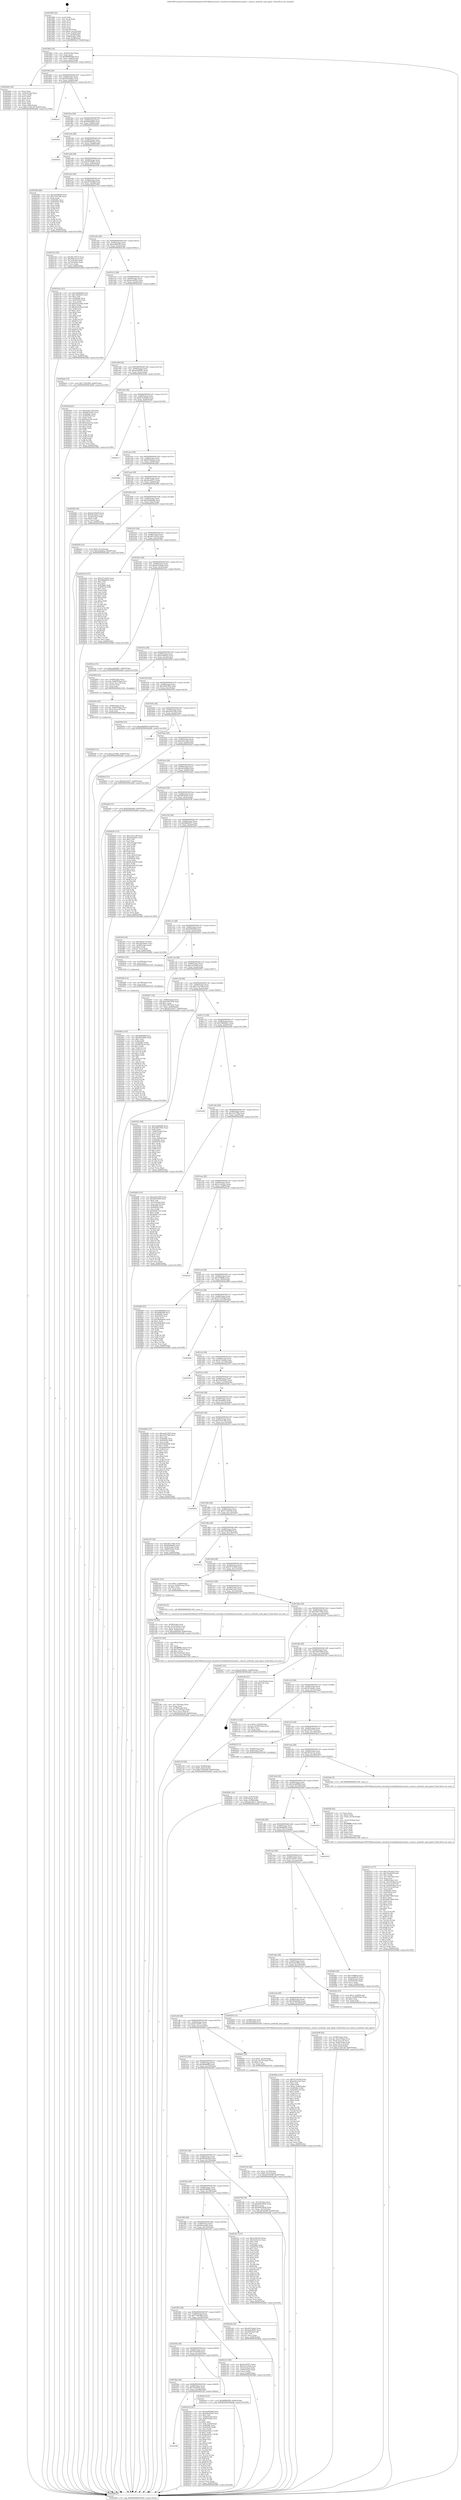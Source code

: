 digraph "0x401980" {
  label = "0x401980 (/mnt/c/Users/mathe/Desktop/tcc/POCII/binaries/extr_linuxdriversinfinibandcoremad.c_remove_methods_mad_agent_Final-ollvm.out::main(0))"
  labelloc = "t"
  node[shape=record]

  Entry [label="",width=0.3,height=0.3,shape=circle,fillcolor=black,style=filled]
  "0x4019b2" [label="{
     0x4019b2 [32]\l
     | [instrs]\l
     &nbsp;&nbsp;0x4019b2 \<+6\>: mov -0x84(%rbp),%eax\l
     &nbsp;&nbsp;0x4019b8 \<+2\>: mov %eax,%ecx\l
     &nbsp;&nbsp;0x4019ba \<+6\>: sub $0x88069584,%ecx\l
     &nbsp;&nbsp;0x4019c0 \<+6\>: mov %eax,-0x88(%rbp)\l
     &nbsp;&nbsp;0x4019c6 \<+6\>: mov %ecx,-0x8c(%rbp)\l
     &nbsp;&nbsp;0x4019cc \<+6\>: je 00000000004024d3 \<main+0xb53\>\l
  }"]
  "0x4024d3" [label="{
     0x4024d3 [36]\l
     | [instrs]\l
     &nbsp;&nbsp;0x4024d3 \<+2\>: xor %eax,%eax\l
     &nbsp;&nbsp;0x4024d5 \<+3\>: mov -0x6c(%rbp),%ecx\l
     &nbsp;&nbsp;0x4024d8 \<+2\>: mov %eax,%edx\l
     &nbsp;&nbsp;0x4024da \<+2\>: sub %ecx,%edx\l
     &nbsp;&nbsp;0x4024dc \<+2\>: mov %eax,%ecx\l
     &nbsp;&nbsp;0x4024de \<+3\>: sub $0x1,%ecx\l
     &nbsp;&nbsp;0x4024e1 \<+2\>: add %ecx,%edx\l
     &nbsp;&nbsp;0x4024e3 \<+2\>: sub %edx,%eax\l
     &nbsp;&nbsp;0x4024e5 \<+3\>: mov %eax,-0x6c(%rbp)\l
     &nbsp;&nbsp;0x4024e8 \<+10\>: movl $0x317a6138,-0x84(%rbp)\l
     &nbsp;&nbsp;0x4024f2 \<+5\>: jmp 0000000000402dd8 \<main+0x1458\>\l
  }"]
  "0x4019d2" [label="{
     0x4019d2 [28]\l
     | [instrs]\l
     &nbsp;&nbsp;0x4019d2 \<+5\>: jmp 00000000004019d7 \<main+0x57\>\l
     &nbsp;&nbsp;0x4019d7 \<+6\>: mov -0x88(%rbp),%eax\l
     &nbsp;&nbsp;0x4019dd \<+5\>: sub $0x922450a1,%eax\l
     &nbsp;&nbsp;0x4019e2 \<+6\>: mov %eax,-0x90(%rbp)\l
     &nbsp;&nbsp;0x4019e8 \<+6\>: je 0000000000402ca7 \<main+0x1327\>\l
  }"]
  Exit [label="",width=0.3,height=0.3,shape=circle,fillcolor=black,style=filled,peripheries=2]
  "0x402ca7" [label="{
     0x402ca7\l
  }", style=dashed]
  "0x4019ee" [label="{
     0x4019ee [28]\l
     | [instrs]\l
     &nbsp;&nbsp;0x4019ee \<+5\>: jmp 00000000004019f3 \<main+0x73\>\l
     &nbsp;&nbsp;0x4019f3 \<+6\>: mov -0x88(%rbp),%eax\l
     &nbsp;&nbsp;0x4019f9 \<+5\>: sub $0x9465d8a9,%eax\l
     &nbsp;&nbsp;0x4019fe \<+6\>: mov %eax,-0x94(%rbp)\l
     &nbsp;&nbsp;0x401a04 \<+6\>: je 0000000000402b41 \<main+0x11c1\>\l
  }"]
  "0x4029dc" [label="{
     0x4029dc [145]\l
     | [instrs]\l
     &nbsp;&nbsp;0x4029dc \<+5\>: mov $0x68468f9f,%ecx\l
     &nbsp;&nbsp;0x4029e1 \<+5\>: mov $0xef25a946,%edx\l
     &nbsp;&nbsp;0x4029e6 \<+3\>: mov $0x1,%sil\l
     &nbsp;&nbsp;0x4029e9 \<+3\>: xor %r8d,%r8d\l
     &nbsp;&nbsp;0x4029ec \<+8\>: mov 0x40506c,%r9d\l
     &nbsp;&nbsp;0x4029f4 \<+8\>: mov 0x405054,%r10d\l
     &nbsp;&nbsp;0x4029fc \<+4\>: sub $0x1,%r8d\l
     &nbsp;&nbsp;0x402a00 \<+3\>: mov %r9d,%r11d\l
     &nbsp;&nbsp;0x402a03 \<+3\>: add %r8d,%r11d\l
     &nbsp;&nbsp;0x402a06 \<+4\>: imul %r11d,%r9d\l
     &nbsp;&nbsp;0x402a0a \<+4\>: and $0x1,%r9d\l
     &nbsp;&nbsp;0x402a0e \<+4\>: cmp $0x0,%r9d\l
     &nbsp;&nbsp;0x402a12 \<+3\>: sete %bl\l
     &nbsp;&nbsp;0x402a15 \<+4\>: cmp $0xa,%r10d\l
     &nbsp;&nbsp;0x402a19 \<+4\>: setl %r14b\l
     &nbsp;&nbsp;0x402a1d \<+3\>: mov %bl,%r15b\l
     &nbsp;&nbsp;0x402a20 \<+4\>: xor $0xff,%r15b\l
     &nbsp;&nbsp;0x402a24 \<+3\>: mov %r14b,%r12b\l
     &nbsp;&nbsp;0x402a27 \<+4\>: xor $0xff,%r12b\l
     &nbsp;&nbsp;0x402a2b \<+4\>: xor $0x0,%sil\l
     &nbsp;&nbsp;0x402a2f \<+3\>: mov %r15b,%r13b\l
     &nbsp;&nbsp;0x402a32 \<+4\>: and $0x0,%r13b\l
     &nbsp;&nbsp;0x402a36 \<+3\>: and %sil,%bl\l
     &nbsp;&nbsp;0x402a39 \<+3\>: mov %r12b,%al\l
     &nbsp;&nbsp;0x402a3c \<+2\>: and $0x0,%al\l
     &nbsp;&nbsp;0x402a3e \<+3\>: and %sil,%r14b\l
     &nbsp;&nbsp;0x402a41 \<+3\>: or %bl,%r13b\l
     &nbsp;&nbsp;0x402a44 \<+3\>: or %r14b,%al\l
     &nbsp;&nbsp;0x402a47 \<+3\>: xor %al,%r13b\l
     &nbsp;&nbsp;0x402a4a \<+3\>: or %r12b,%r15b\l
     &nbsp;&nbsp;0x402a4d \<+4\>: xor $0xff,%r15b\l
     &nbsp;&nbsp;0x402a51 \<+4\>: or $0x0,%sil\l
     &nbsp;&nbsp;0x402a55 \<+3\>: and %sil,%r15b\l
     &nbsp;&nbsp;0x402a58 \<+3\>: or %r15b,%r13b\l
     &nbsp;&nbsp;0x402a5b \<+4\>: test $0x1,%r13b\l
     &nbsp;&nbsp;0x402a5f \<+3\>: cmovne %edx,%ecx\l
     &nbsp;&nbsp;0x402a62 \<+6\>: mov %ecx,-0x84(%rbp)\l
     &nbsp;&nbsp;0x402a68 \<+5\>: jmp 0000000000402dd8 \<main+0x1458\>\l
  }"]
  "0x402b41" [label="{
     0x402b41\l
  }", style=dashed]
  "0x401a0a" [label="{
     0x401a0a [28]\l
     | [instrs]\l
     &nbsp;&nbsp;0x401a0a \<+5\>: jmp 0000000000401a0f \<main+0x8f\>\l
     &nbsp;&nbsp;0x401a0f \<+6\>: mov -0x88(%rbp),%eax\l
     &nbsp;&nbsp;0x401a15 \<+5\>: sub $0x9e62be3a,%eax\l
     &nbsp;&nbsp;0x401a1a \<+6\>: mov %eax,-0x98(%rbp)\l
     &nbsp;&nbsp;0x401a20 \<+6\>: je 00000000004020c0 \<main+0x740\>\l
  }"]
  "0x4029d0" [label="{
     0x4029d0 [12]\l
     | [instrs]\l
     &nbsp;&nbsp;0x4029d0 \<+4\>: mov -0x78(%rbp),%rax\l
     &nbsp;&nbsp;0x4029d4 \<+3\>: mov %rax,%rdi\l
     &nbsp;&nbsp;0x4029d7 \<+5\>: call 0000000000401030 \<free@plt\>\l
     | [calls]\l
     &nbsp;&nbsp;0x401030 \{1\} (unknown)\l
  }"]
  "0x4020c0" [label="{
     0x4020c0\l
  }", style=dashed]
  "0x401a26" [label="{
     0x401a26 [28]\l
     | [instrs]\l
     &nbsp;&nbsp;0x401a26 \<+5\>: jmp 0000000000401a2b \<main+0xab\>\l
     &nbsp;&nbsp;0x401a2b \<+6\>: mov -0x88(%rbp),%eax\l
     &nbsp;&nbsp;0x401a31 \<+5\>: sub $0xa47482bc,%eax\l
     &nbsp;&nbsp;0x401a36 \<+6\>: mov %eax,-0x9c(%rbp)\l
     &nbsp;&nbsp;0x401a3c \<+6\>: je 0000000000402506 \<main+0xb86\>\l
  }"]
  "0x402938" [label="{
     0x402938 [15]\l
     | [instrs]\l
     &nbsp;&nbsp;0x402938 \<+10\>: movl $0xca51094,-0x84(%rbp)\l
     &nbsp;&nbsp;0x402942 \<+5\>: jmp 0000000000402dd8 \<main+0x1458\>\l
  }"]
  "0x402506" [label="{
     0x402506 [86]\l
     | [instrs]\l
     &nbsp;&nbsp;0x402506 \<+5\>: mov $0x3ebd8498,%eax\l
     &nbsp;&nbsp;0x40250b \<+5\>: mov $0x11be7afb,%ecx\l
     &nbsp;&nbsp;0x402510 \<+2\>: xor %edx,%edx\l
     &nbsp;&nbsp;0x402512 \<+7\>: mov 0x40506c,%esi\l
     &nbsp;&nbsp;0x402519 \<+7\>: mov 0x405054,%edi\l
     &nbsp;&nbsp;0x402520 \<+3\>: sub $0x1,%edx\l
     &nbsp;&nbsp;0x402523 \<+3\>: mov %esi,%r8d\l
     &nbsp;&nbsp;0x402526 \<+3\>: add %edx,%r8d\l
     &nbsp;&nbsp;0x402529 \<+4\>: imul %r8d,%esi\l
     &nbsp;&nbsp;0x40252d \<+3\>: and $0x1,%esi\l
     &nbsp;&nbsp;0x402530 \<+3\>: cmp $0x0,%esi\l
     &nbsp;&nbsp;0x402533 \<+4\>: sete %r9b\l
     &nbsp;&nbsp;0x402537 \<+3\>: cmp $0xa,%edi\l
     &nbsp;&nbsp;0x40253a \<+4\>: setl %r10b\l
     &nbsp;&nbsp;0x40253e \<+3\>: mov %r9b,%r11b\l
     &nbsp;&nbsp;0x402541 \<+3\>: and %r10b,%r11b\l
     &nbsp;&nbsp;0x402544 \<+3\>: xor %r10b,%r9b\l
     &nbsp;&nbsp;0x402547 \<+3\>: or %r9b,%r11b\l
     &nbsp;&nbsp;0x40254a \<+4\>: test $0x1,%r11b\l
     &nbsp;&nbsp;0x40254e \<+3\>: cmovne %ecx,%eax\l
     &nbsp;&nbsp;0x402551 \<+6\>: mov %eax,-0x84(%rbp)\l
     &nbsp;&nbsp;0x402557 \<+5\>: jmp 0000000000402dd8 \<main+0x1458\>\l
  }"]
  "0x401a42" [label="{
     0x401a42 [28]\l
     | [instrs]\l
     &nbsp;&nbsp;0x401a42 \<+5\>: jmp 0000000000401a47 \<main+0xc7\>\l
     &nbsp;&nbsp;0x401a47 \<+6\>: mov -0x88(%rbp),%eax\l
     &nbsp;&nbsp;0x401a4d \<+5\>: sub $0xa970d398,%eax\l
     &nbsp;&nbsp;0x401a52 \<+6\>: mov %eax,-0xa0(%rbp)\l
     &nbsp;&nbsp;0x401a58 \<+6\>: je 0000000000402724 \<main+0xda4\>\l
  }"]
  "0x402924" [label="{
     0x402924 [20]\l
     | [instrs]\l
     &nbsp;&nbsp;0x402924 \<+4\>: mov -0x58(%rbp),%rax\l
     &nbsp;&nbsp;0x402928 \<+4\>: movslq -0x80(%rbp),%rcx\l
     &nbsp;&nbsp;0x40292c \<+4\>: mov (%rax,%rcx,8),%rax\l
     &nbsp;&nbsp;0x402930 \<+3\>: mov %rax,%rdi\l
     &nbsp;&nbsp;0x402933 \<+5\>: call 0000000000401030 \<free@plt\>\l
     | [calls]\l
     &nbsp;&nbsp;0x401030 \{1\} (unknown)\l
  }"]
  "0x402724" [label="{
     0x402724 [30]\l
     | [instrs]\l
     &nbsp;&nbsp;0x402724 \<+5\>: mov $0xd8118516,%eax\l
     &nbsp;&nbsp;0x402729 \<+5\>: mov $0x369c3ac2,%ecx\l
     &nbsp;&nbsp;0x40272e \<+3\>: mov -0x7c(%rbp),%edx\l
     &nbsp;&nbsp;0x402731 \<+3\>: cmp -0x70(%rbp),%edx\l
     &nbsp;&nbsp;0x402734 \<+3\>: cmovl %ecx,%eax\l
     &nbsp;&nbsp;0x402737 \<+6\>: mov %eax,-0x84(%rbp)\l
     &nbsp;&nbsp;0x40273d \<+5\>: jmp 0000000000402dd8 \<main+0x1458\>\l
  }"]
  "0x401a5e" [label="{
     0x401a5e [28]\l
     | [instrs]\l
     &nbsp;&nbsp;0x401a5e \<+5\>: jmp 0000000000401a63 \<main+0xe3\>\l
     &nbsp;&nbsp;0x401a63 \<+6\>: mov -0x88(%rbp),%eax\l
     &nbsp;&nbsp;0x401a69 \<+5\>: sub $0xaa8d92f0,%eax\l
     &nbsp;&nbsp;0x401a6e \<+6\>: mov %eax,-0xa4(%rbp)\l
     &nbsp;&nbsp;0x401a74 \<+6\>: je 000000000040219a \<main+0x81a\>\l
  }"]
  "0x40284a" [label="{
     0x40284a [150]\l
     | [instrs]\l
     &nbsp;&nbsp;0x40284a \<+5\>: mov $0x227e0c6d,%eax\l
     &nbsp;&nbsp;0x40284f \<+5\>: mov $0xee0a12ab,%ecx\l
     &nbsp;&nbsp;0x402854 \<+2\>: mov $0x1,%dl\l
     &nbsp;&nbsp;0x402856 \<+3\>: xor %r8d,%r8d\l
     &nbsp;&nbsp;0x402859 \<+7\>: movl $0x0,-0x80(%rbp)\l
     &nbsp;&nbsp;0x402860 \<+8\>: mov 0x40506c,%r9d\l
     &nbsp;&nbsp;0x402868 \<+8\>: mov 0x405054,%r10d\l
     &nbsp;&nbsp;0x402870 \<+4\>: sub $0x1,%r8d\l
     &nbsp;&nbsp;0x402874 \<+3\>: mov %r9d,%r11d\l
     &nbsp;&nbsp;0x402877 \<+3\>: add %r8d,%r11d\l
     &nbsp;&nbsp;0x40287a \<+4\>: imul %r11d,%r9d\l
     &nbsp;&nbsp;0x40287e \<+4\>: and $0x1,%r9d\l
     &nbsp;&nbsp;0x402882 \<+4\>: cmp $0x0,%r9d\l
     &nbsp;&nbsp;0x402886 \<+3\>: sete %bl\l
     &nbsp;&nbsp;0x402889 \<+4\>: cmp $0xa,%r10d\l
     &nbsp;&nbsp;0x40288d \<+4\>: setl %r14b\l
     &nbsp;&nbsp;0x402891 \<+3\>: mov %bl,%r15b\l
     &nbsp;&nbsp;0x402894 \<+4\>: xor $0xff,%r15b\l
     &nbsp;&nbsp;0x402898 \<+3\>: mov %r14b,%r12b\l
     &nbsp;&nbsp;0x40289b \<+4\>: xor $0xff,%r12b\l
     &nbsp;&nbsp;0x40289f \<+3\>: xor $0x0,%dl\l
     &nbsp;&nbsp;0x4028a2 \<+3\>: mov %r15b,%r13b\l
     &nbsp;&nbsp;0x4028a5 \<+4\>: and $0x0,%r13b\l
     &nbsp;&nbsp;0x4028a9 \<+2\>: and %dl,%bl\l
     &nbsp;&nbsp;0x4028ab \<+3\>: mov %r12b,%sil\l
     &nbsp;&nbsp;0x4028ae \<+4\>: and $0x0,%sil\l
     &nbsp;&nbsp;0x4028b2 \<+3\>: and %dl,%r14b\l
     &nbsp;&nbsp;0x4028b5 \<+3\>: or %bl,%r13b\l
     &nbsp;&nbsp;0x4028b8 \<+3\>: or %r14b,%sil\l
     &nbsp;&nbsp;0x4028bb \<+3\>: xor %sil,%r13b\l
     &nbsp;&nbsp;0x4028be \<+3\>: or %r12b,%r15b\l
     &nbsp;&nbsp;0x4028c1 \<+4\>: xor $0xff,%r15b\l
     &nbsp;&nbsp;0x4028c5 \<+3\>: or $0x0,%dl\l
     &nbsp;&nbsp;0x4028c8 \<+3\>: and %dl,%r15b\l
     &nbsp;&nbsp;0x4028cb \<+3\>: or %r15b,%r13b\l
     &nbsp;&nbsp;0x4028ce \<+4\>: test $0x1,%r13b\l
     &nbsp;&nbsp;0x4028d2 \<+3\>: cmovne %ecx,%eax\l
     &nbsp;&nbsp;0x4028d5 \<+6\>: mov %eax,-0x84(%rbp)\l
     &nbsp;&nbsp;0x4028db \<+5\>: jmp 0000000000402dd8 \<main+0x1458\>\l
  }"]
  "0x40219a" [label="{
     0x40219a [147]\l
     | [instrs]\l
     &nbsp;&nbsp;0x40219a \<+5\>: mov $0x344626bf,%eax\l
     &nbsp;&nbsp;0x40219f \<+5\>: mov $0x7e9ef5e4,%ecx\l
     &nbsp;&nbsp;0x4021a4 \<+2\>: mov $0x1,%dl\l
     &nbsp;&nbsp;0x4021a6 \<+7\>: mov 0x40506c,%esi\l
     &nbsp;&nbsp;0x4021ad \<+7\>: mov 0x405054,%edi\l
     &nbsp;&nbsp;0x4021b4 \<+3\>: mov %esi,%r8d\l
     &nbsp;&nbsp;0x4021b7 \<+7\>: add $0xd533c0be,%r8d\l
     &nbsp;&nbsp;0x4021be \<+4\>: sub $0x1,%r8d\l
     &nbsp;&nbsp;0x4021c2 \<+7\>: sub $0xd533c0be,%r8d\l
     &nbsp;&nbsp;0x4021c9 \<+4\>: imul %r8d,%esi\l
     &nbsp;&nbsp;0x4021cd \<+3\>: and $0x1,%esi\l
     &nbsp;&nbsp;0x4021d0 \<+3\>: cmp $0x0,%esi\l
     &nbsp;&nbsp;0x4021d3 \<+4\>: sete %r9b\l
     &nbsp;&nbsp;0x4021d7 \<+3\>: cmp $0xa,%edi\l
     &nbsp;&nbsp;0x4021da \<+4\>: setl %r10b\l
     &nbsp;&nbsp;0x4021de \<+3\>: mov %r9b,%r11b\l
     &nbsp;&nbsp;0x4021e1 \<+4\>: xor $0xff,%r11b\l
     &nbsp;&nbsp;0x4021e5 \<+3\>: mov %r10b,%bl\l
     &nbsp;&nbsp;0x4021e8 \<+3\>: xor $0xff,%bl\l
     &nbsp;&nbsp;0x4021eb \<+3\>: xor $0x1,%dl\l
     &nbsp;&nbsp;0x4021ee \<+3\>: mov %r11b,%r14b\l
     &nbsp;&nbsp;0x4021f1 \<+4\>: and $0xff,%r14b\l
     &nbsp;&nbsp;0x4021f5 \<+3\>: and %dl,%r9b\l
     &nbsp;&nbsp;0x4021f8 \<+3\>: mov %bl,%r15b\l
     &nbsp;&nbsp;0x4021fb \<+4\>: and $0xff,%r15b\l
     &nbsp;&nbsp;0x4021ff \<+3\>: and %dl,%r10b\l
     &nbsp;&nbsp;0x402202 \<+3\>: or %r9b,%r14b\l
     &nbsp;&nbsp;0x402205 \<+3\>: or %r10b,%r15b\l
     &nbsp;&nbsp;0x402208 \<+3\>: xor %r15b,%r14b\l
     &nbsp;&nbsp;0x40220b \<+3\>: or %bl,%r11b\l
     &nbsp;&nbsp;0x40220e \<+4\>: xor $0xff,%r11b\l
     &nbsp;&nbsp;0x402212 \<+3\>: or $0x1,%dl\l
     &nbsp;&nbsp;0x402215 \<+3\>: and %dl,%r11b\l
     &nbsp;&nbsp;0x402218 \<+3\>: or %r11b,%r14b\l
     &nbsp;&nbsp;0x40221b \<+4\>: test $0x1,%r14b\l
     &nbsp;&nbsp;0x40221f \<+3\>: cmovne %ecx,%eax\l
     &nbsp;&nbsp;0x402222 \<+6\>: mov %eax,-0x84(%rbp)\l
     &nbsp;&nbsp;0x402228 \<+5\>: jmp 0000000000402dd8 \<main+0x1458\>\l
  }"]
  "0x401a7a" [label="{
     0x401a7a [28]\l
     | [instrs]\l
     &nbsp;&nbsp;0x401a7a \<+5\>: jmp 0000000000401a7f \<main+0xff\>\l
     &nbsp;&nbsp;0x401a7f \<+6\>: mov -0x88(%rbp),%eax\l
     &nbsp;&nbsp;0x401a85 \<+5\>: sub $0xacba092c,%eax\l
     &nbsp;&nbsp;0x401a8a \<+6\>: mov %eax,-0xa8(%rbp)\l
     &nbsp;&nbsp;0x401a90 \<+6\>: je 00000000004026e4 \<main+0xd64\>\l
  }"]
  "0x40276f" [label="{
     0x40276f [35]\l
     | [instrs]\l
     &nbsp;&nbsp;0x40276f \<+6\>: mov -0x174(%rbp),%ecx\l
     &nbsp;&nbsp;0x402775 \<+3\>: imul %eax,%ecx\l
     &nbsp;&nbsp;0x402778 \<+4\>: mov -0x78(%rbp),%rsi\l
     &nbsp;&nbsp;0x40277c \<+4\>: movslq -0x7c(%rbp),%rdi\l
     &nbsp;&nbsp;0x402780 \<+3\>: mov %ecx,(%rsi,%rdi,4)\l
     &nbsp;&nbsp;0x402783 \<+10\>: movl $0x6922b339,-0x84(%rbp)\l
     &nbsp;&nbsp;0x40278d \<+5\>: jmp 0000000000402dd8 \<main+0x1458\>\l
  }"]
  "0x4026e4" [label="{
     0x4026e4 [15]\l
     | [instrs]\l
     &nbsp;&nbsp;0x4026e4 \<+10\>: movl $0x77491900,-0x84(%rbp)\l
     &nbsp;&nbsp;0x4026ee \<+5\>: jmp 0000000000402dd8 \<main+0x1458\>\l
  }"]
  "0x401a96" [label="{
     0x401a96 [28]\l
     | [instrs]\l
     &nbsp;&nbsp;0x401a96 \<+5\>: jmp 0000000000401a9b \<main+0x11b\>\l
     &nbsp;&nbsp;0x401a9b \<+6\>: mov -0x88(%rbp),%eax\l
     &nbsp;&nbsp;0x401aa1 \<+5\>: sub $0xaed94687,%eax\l
     &nbsp;&nbsp;0x401aa6 \<+6\>: mov %eax,-0xac(%rbp)\l
     &nbsp;&nbsp;0x401aac \<+6\>: je 00000000004025dd \<main+0xc5d\>\l
  }"]
  "0x402747" [label="{
     0x402747 [40]\l
     | [instrs]\l
     &nbsp;&nbsp;0x402747 \<+5\>: mov $0x2,%ecx\l
     &nbsp;&nbsp;0x40274c \<+1\>: cltd\l
     &nbsp;&nbsp;0x40274d \<+2\>: idiv %ecx\l
     &nbsp;&nbsp;0x40274f \<+6\>: imul $0xfffffffe,%edx,%ecx\l
     &nbsp;&nbsp;0x402755 \<+6\>: sub $0x76e32355,%ecx\l
     &nbsp;&nbsp;0x40275b \<+3\>: add $0x1,%ecx\l
     &nbsp;&nbsp;0x40275e \<+6\>: add $0x76e32355,%ecx\l
     &nbsp;&nbsp;0x402764 \<+6\>: mov %ecx,-0x174(%rbp)\l
     &nbsp;&nbsp;0x40276a \<+5\>: call 0000000000401160 \<next_i\>\l
     | [calls]\l
     &nbsp;&nbsp;0x401160 \{1\} (/mnt/c/Users/mathe/Desktop/tcc/POCII/binaries/extr_linuxdriversinfinibandcoremad.c_remove_methods_mad_agent_Final-ollvm.out::next_i)\l
  }"]
  "0x4025dd" [label="{
     0x4025dd [91]\l
     | [instrs]\l
     &nbsp;&nbsp;0x4025dd \<+5\>: mov $0x2c0e119b,%eax\l
     &nbsp;&nbsp;0x4025e2 \<+5\>: mov $0xf487b6a3,%ecx\l
     &nbsp;&nbsp;0x4025e7 \<+7\>: mov 0x40506c,%edx\l
     &nbsp;&nbsp;0x4025ee \<+7\>: mov 0x405054,%esi\l
     &nbsp;&nbsp;0x4025f5 \<+2\>: mov %edx,%edi\l
     &nbsp;&nbsp;0x4025f7 \<+6\>: sub $0xb5eee1bc,%edi\l
     &nbsp;&nbsp;0x4025fd \<+3\>: sub $0x1,%edi\l
     &nbsp;&nbsp;0x402600 \<+6\>: add $0xb5eee1bc,%edi\l
     &nbsp;&nbsp;0x402606 \<+3\>: imul %edi,%edx\l
     &nbsp;&nbsp;0x402609 \<+3\>: and $0x1,%edx\l
     &nbsp;&nbsp;0x40260c \<+3\>: cmp $0x0,%edx\l
     &nbsp;&nbsp;0x40260f \<+4\>: sete %r8b\l
     &nbsp;&nbsp;0x402613 \<+3\>: cmp $0xa,%esi\l
     &nbsp;&nbsp;0x402616 \<+4\>: setl %r9b\l
     &nbsp;&nbsp;0x40261a \<+3\>: mov %r8b,%r10b\l
     &nbsp;&nbsp;0x40261d \<+3\>: and %r9b,%r10b\l
     &nbsp;&nbsp;0x402620 \<+3\>: xor %r9b,%r8b\l
     &nbsp;&nbsp;0x402623 \<+3\>: or %r8b,%r10b\l
     &nbsp;&nbsp;0x402626 \<+4\>: test $0x1,%r10b\l
     &nbsp;&nbsp;0x40262a \<+3\>: cmovne %ecx,%eax\l
     &nbsp;&nbsp;0x40262d \<+6\>: mov %eax,-0x84(%rbp)\l
     &nbsp;&nbsp;0x402633 \<+5\>: jmp 0000000000402dd8 \<main+0x1458\>\l
  }"]
  "0x401ab2" [label="{
     0x401ab2 [28]\l
     | [instrs]\l
     &nbsp;&nbsp;0x401ab2 \<+5\>: jmp 0000000000401ab7 \<main+0x137\>\l
     &nbsp;&nbsp;0x401ab7 \<+6\>: mov -0x88(%rbp),%eax\l
     &nbsp;&nbsp;0x401abd \<+5\>: sub $0xb31d3b28,%eax\l
     &nbsp;&nbsp;0x401ac2 \<+6\>: mov %eax,-0xb0(%rbp)\l
     &nbsp;&nbsp;0x401ac8 \<+6\>: je 0000000000402a7c \<main+0x10fc\>\l
  }"]
  "0x40270a" [label="{
     0x40270a [26]\l
     | [instrs]\l
     &nbsp;&nbsp;0x40270a \<+4\>: mov %rax,-0x78(%rbp)\l
     &nbsp;&nbsp;0x40270e \<+7\>: movl $0x0,-0x7c(%rbp)\l
     &nbsp;&nbsp;0x402715 \<+10\>: movl $0xa970d398,-0x84(%rbp)\l
     &nbsp;&nbsp;0x40271f \<+5\>: jmp 0000000000402dd8 \<main+0x1458\>\l
  }"]
  "0x402a7c" [label="{
     0x402a7c\l
  }", style=dashed]
  "0x401ace" [label="{
     0x401ace [28]\l
     | [instrs]\l
     &nbsp;&nbsp;0x401ace \<+5\>: jmp 0000000000401ad3 \<main+0x153\>\l
     &nbsp;&nbsp;0x401ad3 \<+6\>: mov -0x88(%rbp),%eax\l
     &nbsp;&nbsp;0x401ad9 \<+5\>: sub $0xbb76b4aa,%eax\l
     &nbsp;&nbsp;0x401ade \<+6\>: mov %eax,-0xb4(%rbp)\l
     &nbsp;&nbsp;0x401ae4 \<+6\>: je 0000000000402dba \<main+0x143a\>\l
  }"]
  "0x402413" [label="{
     0x402413 [177]\l
     | [instrs]\l
     &nbsp;&nbsp;0x402413 \<+5\>: mov $0x1c05c0a3,%ecx\l
     &nbsp;&nbsp;0x402418 \<+5\>: mov $0x7da2f16f,%edx\l
     &nbsp;&nbsp;0x40241d \<+3\>: mov $0x1,%r8b\l
     &nbsp;&nbsp;0x402420 \<+6\>: mov -0x170(%rbp),%esi\l
     &nbsp;&nbsp;0x402426 \<+3\>: imul %eax,%esi\l
     &nbsp;&nbsp;0x402429 \<+4\>: mov -0x58(%rbp),%r9\l
     &nbsp;&nbsp;0x40242d \<+4\>: movslq -0x5c(%rbp),%r10\l
     &nbsp;&nbsp;0x402431 \<+4\>: mov (%r9,%r10,8),%r9\l
     &nbsp;&nbsp;0x402435 \<+4\>: movslq -0x64(%rbp),%r10\l
     &nbsp;&nbsp;0x402439 \<+4\>: mov (%r9,%r10,8),%r9\l
     &nbsp;&nbsp;0x40243d \<+3\>: mov %esi,(%r9)\l
     &nbsp;&nbsp;0x402440 \<+7\>: mov 0x40506c,%eax\l
     &nbsp;&nbsp;0x402447 \<+7\>: mov 0x405054,%esi\l
     &nbsp;&nbsp;0x40244e \<+2\>: mov %eax,%edi\l
     &nbsp;&nbsp;0x402450 \<+6\>: add $0x28fe789d,%edi\l
     &nbsp;&nbsp;0x402456 \<+3\>: sub $0x1,%edi\l
     &nbsp;&nbsp;0x402459 \<+6\>: sub $0x28fe789d,%edi\l
     &nbsp;&nbsp;0x40245f \<+3\>: imul %edi,%eax\l
     &nbsp;&nbsp;0x402462 \<+3\>: and $0x1,%eax\l
     &nbsp;&nbsp;0x402465 \<+3\>: cmp $0x0,%eax\l
     &nbsp;&nbsp;0x402468 \<+4\>: sete %r11b\l
     &nbsp;&nbsp;0x40246c \<+3\>: cmp $0xa,%esi\l
     &nbsp;&nbsp;0x40246f \<+3\>: setl %bl\l
     &nbsp;&nbsp;0x402472 \<+3\>: mov %r11b,%r14b\l
     &nbsp;&nbsp;0x402475 \<+4\>: xor $0xff,%r14b\l
     &nbsp;&nbsp;0x402479 \<+3\>: mov %bl,%r15b\l
     &nbsp;&nbsp;0x40247c \<+4\>: xor $0xff,%r15b\l
     &nbsp;&nbsp;0x402480 \<+4\>: xor $0x1,%r8b\l
     &nbsp;&nbsp;0x402484 \<+3\>: mov %r14b,%r12b\l
     &nbsp;&nbsp;0x402487 \<+4\>: and $0xff,%r12b\l
     &nbsp;&nbsp;0x40248b \<+3\>: and %r8b,%r11b\l
     &nbsp;&nbsp;0x40248e \<+3\>: mov %r15b,%r13b\l
     &nbsp;&nbsp;0x402491 \<+4\>: and $0xff,%r13b\l
     &nbsp;&nbsp;0x402495 \<+3\>: and %r8b,%bl\l
     &nbsp;&nbsp;0x402498 \<+3\>: or %r11b,%r12b\l
     &nbsp;&nbsp;0x40249b \<+3\>: or %bl,%r13b\l
     &nbsp;&nbsp;0x40249e \<+3\>: xor %r13b,%r12b\l
     &nbsp;&nbsp;0x4024a1 \<+3\>: or %r15b,%r14b\l
     &nbsp;&nbsp;0x4024a4 \<+4\>: xor $0xff,%r14b\l
     &nbsp;&nbsp;0x4024a8 \<+4\>: or $0x1,%r8b\l
     &nbsp;&nbsp;0x4024ac \<+3\>: and %r8b,%r14b\l
     &nbsp;&nbsp;0x4024af \<+3\>: or %r14b,%r12b\l
     &nbsp;&nbsp;0x4024b2 \<+4\>: test $0x1,%r12b\l
     &nbsp;&nbsp;0x4024b6 \<+3\>: cmovne %edx,%ecx\l
     &nbsp;&nbsp;0x4024b9 \<+6\>: mov %ecx,-0x84(%rbp)\l
     &nbsp;&nbsp;0x4024bf \<+5\>: jmp 0000000000402dd8 \<main+0x1458\>\l
  }"]
  "0x402dba" [label="{
     0x402dba\l
  }", style=dashed]
  "0x401aea" [label="{
     0x401aea [28]\l
     | [instrs]\l
     &nbsp;&nbsp;0x401aea \<+5\>: jmp 0000000000401aef \<main+0x16f\>\l
     &nbsp;&nbsp;0x401aef \<+6\>: mov -0x88(%rbp),%eax\l
     &nbsp;&nbsp;0x401af5 \<+5\>: sub $0xbbce9471,%eax\l
     &nbsp;&nbsp;0x401afa \<+6\>: mov %eax,-0xb8(%rbp)\l
     &nbsp;&nbsp;0x401b00 \<+6\>: je 00000000004020f4 \<main+0x774\>\l
  }"]
  "0x4023df" [label="{
     0x4023df [52]\l
     | [instrs]\l
     &nbsp;&nbsp;0x4023df \<+2\>: xor %ecx,%ecx\l
     &nbsp;&nbsp;0x4023e1 \<+5\>: mov $0x2,%edx\l
     &nbsp;&nbsp;0x4023e6 \<+6\>: mov %edx,-0x16c(%rbp)\l
     &nbsp;&nbsp;0x4023ec \<+1\>: cltd\l
     &nbsp;&nbsp;0x4023ed \<+6\>: mov -0x16c(%rbp),%esi\l
     &nbsp;&nbsp;0x4023f3 \<+2\>: idiv %esi\l
     &nbsp;&nbsp;0x4023f5 \<+6\>: imul $0xfffffffe,%edx,%edx\l
     &nbsp;&nbsp;0x4023fb \<+2\>: mov %ecx,%edi\l
     &nbsp;&nbsp;0x4023fd \<+2\>: sub %edx,%edi\l
     &nbsp;&nbsp;0x4023ff \<+2\>: mov %ecx,%edx\l
     &nbsp;&nbsp;0x402401 \<+3\>: sub $0x1,%edx\l
     &nbsp;&nbsp;0x402404 \<+2\>: add %edx,%edi\l
     &nbsp;&nbsp;0x402406 \<+2\>: sub %edi,%ecx\l
     &nbsp;&nbsp;0x402408 \<+6\>: mov %ecx,-0x170(%rbp)\l
     &nbsp;&nbsp;0x40240e \<+5\>: call 0000000000401160 \<next_i\>\l
     | [calls]\l
     &nbsp;&nbsp;0x401160 \{1\} (/mnt/c/Users/mathe/Desktop/tcc/POCII/binaries/extr_linuxdriversinfinibandcoremad.c_remove_methods_mad_agent_Final-ollvm.out::next_i)\l
  }"]
  "0x4020f4" [label="{
     0x4020f4 [30]\l
     | [instrs]\l
     &nbsp;&nbsp;0x4020f4 \<+5\>: mov $0xb31d3b28,%eax\l
     &nbsp;&nbsp;0x4020f9 \<+5\>: mov $0x391ebebc,%ecx\l
     &nbsp;&nbsp;0x4020fe \<+3\>: mov -0x34(%rbp),%edx\l
     &nbsp;&nbsp;0x402101 \<+3\>: cmp $0x0,%edx\l
     &nbsp;&nbsp;0x402104 \<+3\>: cmove %ecx,%eax\l
     &nbsp;&nbsp;0x402107 \<+6\>: mov %eax,-0x84(%rbp)\l
     &nbsp;&nbsp;0x40210d \<+5\>: jmp 0000000000402dd8 \<main+0x1458\>\l
  }"]
  "0x401b06" [label="{
     0x401b06 [28]\l
     | [instrs]\l
     &nbsp;&nbsp;0x401b06 \<+5\>: jmp 0000000000401b0b \<main+0x18b\>\l
     &nbsp;&nbsp;0x401b0b \<+6\>: mov -0x88(%rbp),%eax\l
     &nbsp;&nbsp;0x401b11 \<+5\>: sub $0xd264de9b,%eax\l
     &nbsp;&nbsp;0x401b16 \<+6\>: mov %eax,-0xbc(%rbp)\l
     &nbsp;&nbsp;0x401b1c \<+6\>: je 0000000000402b50 \<main+0x11d0\>\l
  }"]
  "0x402309" [label="{
     0x402309 [42]\l
     | [instrs]\l
     &nbsp;&nbsp;0x402309 \<+4\>: mov -0x58(%rbp),%rdi\l
     &nbsp;&nbsp;0x40230d \<+4\>: movslq -0x5c(%rbp),%rcx\l
     &nbsp;&nbsp;0x402311 \<+4\>: mov (%rdi,%rcx,8),%rcx\l
     &nbsp;&nbsp;0x402315 \<+4\>: movslq -0x64(%rbp),%rdi\l
     &nbsp;&nbsp;0x402319 \<+4\>: mov %rax,(%rcx,%rdi,8)\l
     &nbsp;&nbsp;0x40231d \<+7\>: movl $0x0,-0x6c(%rbp)\l
     &nbsp;&nbsp;0x402324 \<+10\>: movl $0x317a6138,-0x84(%rbp)\l
     &nbsp;&nbsp;0x40232e \<+5\>: jmp 0000000000402dd8 \<main+0x1458\>\l
  }"]
  "0x402b50" [label="{
     0x402b50 [22]\l
     | [instrs]\l
     &nbsp;&nbsp;0x402b50 \<+7\>: movl $0x0,-0x3c(%rbp)\l
     &nbsp;&nbsp;0x402b57 \<+10\>: movl $0x2a4a9fea,-0x84(%rbp)\l
     &nbsp;&nbsp;0x402b61 \<+5\>: jmp 0000000000402dd8 \<main+0x1458\>\l
  }"]
  "0x401b22" [label="{
     0x401b22 [28]\l
     | [instrs]\l
     &nbsp;&nbsp;0x401b22 \<+5\>: jmp 0000000000401b27 \<main+0x1a7\>\l
     &nbsp;&nbsp;0x401b27 \<+6\>: mov -0x88(%rbp),%eax\l
     &nbsp;&nbsp;0x401b2d \<+5\>: sub $0xd8118516,%eax\l
     &nbsp;&nbsp;0x401b32 \<+6\>: mov %eax,-0xc0(%rbp)\l
     &nbsp;&nbsp;0x401b38 \<+6\>: je 00000000004027b4 \<main+0xe34\>\l
  }"]
  "0x401fd6" [label="{
     0x401fd6\l
  }", style=dashed]
  "0x4027b4" [label="{
     0x4027b4 [137]\l
     | [instrs]\l
     &nbsp;&nbsp;0x4027b4 \<+5\>: mov $0x227e0c6d,%eax\l
     &nbsp;&nbsp;0x4027b9 \<+5\>: mov $0x5b8ab8e4,%ecx\l
     &nbsp;&nbsp;0x4027be \<+2\>: mov $0x1,%dl\l
     &nbsp;&nbsp;0x4027c0 \<+2\>: xor %esi,%esi\l
     &nbsp;&nbsp;0x4027c2 \<+7\>: mov 0x40506c,%edi\l
     &nbsp;&nbsp;0x4027c9 \<+8\>: mov 0x405054,%r8d\l
     &nbsp;&nbsp;0x4027d1 \<+3\>: sub $0x1,%esi\l
     &nbsp;&nbsp;0x4027d4 \<+3\>: mov %edi,%r9d\l
     &nbsp;&nbsp;0x4027d7 \<+3\>: add %esi,%r9d\l
     &nbsp;&nbsp;0x4027da \<+4\>: imul %r9d,%edi\l
     &nbsp;&nbsp;0x4027de \<+3\>: and $0x1,%edi\l
     &nbsp;&nbsp;0x4027e1 \<+3\>: cmp $0x0,%edi\l
     &nbsp;&nbsp;0x4027e4 \<+4\>: sete %r10b\l
     &nbsp;&nbsp;0x4027e8 \<+4\>: cmp $0xa,%r8d\l
     &nbsp;&nbsp;0x4027ec \<+4\>: setl %r11b\l
     &nbsp;&nbsp;0x4027f0 \<+3\>: mov %r10b,%bl\l
     &nbsp;&nbsp;0x4027f3 \<+3\>: xor $0xff,%bl\l
     &nbsp;&nbsp;0x4027f6 \<+3\>: mov %r11b,%r14b\l
     &nbsp;&nbsp;0x4027f9 \<+4\>: xor $0xff,%r14b\l
     &nbsp;&nbsp;0x4027fd \<+3\>: xor $0x0,%dl\l
     &nbsp;&nbsp;0x402800 \<+3\>: mov %bl,%r15b\l
     &nbsp;&nbsp;0x402803 \<+4\>: and $0x0,%r15b\l
     &nbsp;&nbsp;0x402807 \<+3\>: and %dl,%r10b\l
     &nbsp;&nbsp;0x40280a \<+3\>: mov %r14b,%r12b\l
     &nbsp;&nbsp;0x40280d \<+4\>: and $0x0,%r12b\l
     &nbsp;&nbsp;0x402811 \<+3\>: and %dl,%r11b\l
     &nbsp;&nbsp;0x402814 \<+3\>: or %r10b,%r15b\l
     &nbsp;&nbsp;0x402817 \<+3\>: or %r11b,%r12b\l
     &nbsp;&nbsp;0x40281a \<+3\>: xor %r12b,%r15b\l
     &nbsp;&nbsp;0x40281d \<+3\>: or %r14b,%bl\l
     &nbsp;&nbsp;0x402820 \<+3\>: xor $0xff,%bl\l
     &nbsp;&nbsp;0x402823 \<+3\>: or $0x0,%dl\l
     &nbsp;&nbsp;0x402826 \<+2\>: and %dl,%bl\l
     &nbsp;&nbsp;0x402828 \<+3\>: or %bl,%r15b\l
     &nbsp;&nbsp;0x40282b \<+4\>: test $0x1,%r15b\l
     &nbsp;&nbsp;0x40282f \<+3\>: cmovne %ecx,%eax\l
     &nbsp;&nbsp;0x402832 \<+6\>: mov %eax,-0x84(%rbp)\l
     &nbsp;&nbsp;0x402838 \<+5\>: jmp 0000000000402dd8 \<main+0x1458\>\l
  }"]
  "0x401b3e" [label="{
     0x401b3e [28]\l
     | [instrs]\l
     &nbsp;&nbsp;0x401b3e \<+5\>: jmp 0000000000401b43 \<main+0x1c3\>\l
     &nbsp;&nbsp;0x401b43 \<+6\>: mov -0x88(%rbp),%eax\l
     &nbsp;&nbsp;0x401b49 \<+5\>: sub $0xdd15dea0,%eax\l
     &nbsp;&nbsp;0x401b4e \<+6\>: mov %eax,-0xc4(%rbp)\l
     &nbsp;&nbsp;0x401b54 \<+6\>: je 00000000004025ce \<main+0xc4e\>\l
  }"]
  "0x40222d" [label="{
     0x40222d [167]\l
     | [instrs]\l
     &nbsp;&nbsp;0x40222d \<+5\>: mov $0x344626bf,%eax\l
     &nbsp;&nbsp;0x402232 \<+5\>: mov $0x69ee2eb4,%ecx\l
     &nbsp;&nbsp;0x402237 \<+2\>: mov $0x1,%dl\l
     &nbsp;&nbsp;0x402239 \<+3\>: mov -0x64(%rbp),%esi\l
     &nbsp;&nbsp;0x40223c \<+3\>: cmp -0x60(%rbp),%esi\l
     &nbsp;&nbsp;0x40223f \<+4\>: setl %dil\l
     &nbsp;&nbsp;0x402243 \<+4\>: and $0x1,%dil\l
     &nbsp;&nbsp;0x402247 \<+4\>: mov %dil,-0x2d(%rbp)\l
     &nbsp;&nbsp;0x40224b \<+7\>: mov 0x40506c,%esi\l
     &nbsp;&nbsp;0x402252 \<+8\>: mov 0x405054,%r8d\l
     &nbsp;&nbsp;0x40225a \<+3\>: mov %esi,%r9d\l
     &nbsp;&nbsp;0x40225d \<+7\>: add $0xdecb5ac7,%r9d\l
     &nbsp;&nbsp;0x402264 \<+4\>: sub $0x1,%r9d\l
     &nbsp;&nbsp;0x402268 \<+7\>: sub $0xdecb5ac7,%r9d\l
     &nbsp;&nbsp;0x40226f \<+4\>: imul %r9d,%esi\l
     &nbsp;&nbsp;0x402273 \<+3\>: and $0x1,%esi\l
     &nbsp;&nbsp;0x402276 \<+3\>: cmp $0x0,%esi\l
     &nbsp;&nbsp;0x402279 \<+4\>: sete %dil\l
     &nbsp;&nbsp;0x40227d \<+4\>: cmp $0xa,%r8d\l
     &nbsp;&nbsp;0x402281 \<+4\>: setl %r10b\l
     &nbsp;&nbsp;0x402285 \<+3\>: mov %dil,%r11b\l
     &nbsp;&nbsp;0x402288 \<+4\>: xor $0xff,%r11b\l
     &nbsp;&nbsp;0x40228c \<+3\>: mov %r10b,%bl\l
     &nbsp;&nbsp;0x40228f \<+3\>: xor $0xff,%bl\l
     &nbsp;&nbsp;0x402292 \<+3\>: xor $0x1,%dl\l
     &nbsp;&nbsp;0x402295 \<+3\>: mov %r11b,%r14b\l
     &nbsp;&nbsp;0x402298 \<+4\>: and $0xff,%r14b\l
     &nbsp;&nbsp;0x40229c \<+3\>: and %dl,%dil\l
     &nbsp;&nbsp;0x40229f \<+3\>: mov %bl,%r15b\l
     &nbsp;&nbsp;0x4022a2 \<+4\>: and $0xff,%r15b\l
     &nbsp;&nbsp;0x4022a6 \<+3\>: and %dl,%r10b\l
     &nbsp;&nbsp;0x4022a9 \<+3\>: or %dil,%r14b\l
     &nbsp;&nbsp;0x4022ac \<+3\>: or %r10b,%r15b\l
     &nbsp;&nbsp;0x4022af \<+3\>: xor %r15b,%r14b\l
     &nbsp;&nbsp;0x4022b2 \<+3\>: or %bl,%r11b\l
     &nbsp;&nbsp;0x4022b5 \<+4\>: xor $0xff,%r11b\l
     &nbsp;&nbsp;0x4022b9 \<+3\>: or $0x1,%dl\l
     &nbsp;&nbsp;0x4022bc \<+3\>: and %dl,%r11b\l
     &nbsp;&nbsp;0x4022bf \<+3\>: or %r11b,%r14b\l
     &nbsp;&nbsp;0x4022c2 \<+4\>: test $0x1,%r14b\l
     &nbsp;&nbsp;0x4022c6 \<+3\>: cmovne %ecx,%eax\l
     &nbsp;&nbsp;0x4022c9 \<+6\>: mov %eax,-0x84(%rbp)\l
     &nbsp;&nbsp;0x4022cf \<+5\>: jmp 0000000000402dd8 \<main+0x1458\>\l
  }"]
  "0x4025ce" [label="{
     0x4025ce [15]\l
     | [instrs]\l
     &nbsp;&nbsp;0x4025ce \<+10\>: movl $0xaed94687,-0x84(%rbp)\l
     &nbsp;&nbsp;0x4025d8 \<+5\>: jmp 0000000000402dd8 \<main+0x1458\>\l
  }"]
  "0x401b5a" [label="{
     0x401b5a [28]\l
     | [instrs]\l
     &nbsp;&nbsp;0x401b5a \<+5\>: jmp 0000000000401b5f \<main+0x1df\>\l
     &nbsp;&nbsp;0x401b5f \<+6\>: mov -0x88(%rbp),%eax\l
     &nbsp;&nbsp;0x401b65 \<+5\>: sub $0xe3e89c25,%eax\l
     &nbsp;&nbsp;0x401b6a \<+6\>: mov %eax,-0xc8(%rbp)\l
     &nbsp;&nbsp;0x401b70 \<+6\>: je 000000000040290d \<main+0xf8d\>\l
  }"]
  "0x401fba" [label="{
     0x401fba [28]\l
     | [instrs]\l
     &nbsp;&nbsp;0x401fba \<+5\>: jmp 0000000000401fbf \<main+0x63f\>\l
     &nbsp;&nbsp;0x401fbf \<+6\>: mov -0x88(%rbp),%eax\l
     &nbsp;&nbsp;0x401fc5 \<+5\>: sub $0x7e9ef5e4,%eax\l
     &nbsp;&nbsp;0x401fca \<+6\>: mov %eax,-0x168(%rbp)\l
     &nbsp;&nbsp;0x401fd0 \<+6\>: je 000000000040222d \<main+0x8ad\>\l
  }"]
  "0x40290d" [label="{
     0x40290d [23]\l
     | [instrs]\l
     &nbsp;&nbsp;0x40290d \<+4\>: mov -0x58(%rbp),%rax\l
     &nbsp;&nbsp;0x402911 \<+4\>: movslq -0x80(%rbp),%rcx\l
     &nbsp;&nbsp;0x402915 \<+4\>: mov (%rax,%rcx,8),%rax\l
     &nbsp;&nbsp;0x402919 \<+3\>: mov (%rax),%rax\l
     &nbsp;&nbsp;0x40291c \<+3\>: mov %rax,%rdi\l
     &nbsp;&nbsp;0x40291f \<+5\>: call 0000000000401030 \<free@plt\>\l
     | [calls]\l
     &nbsp;&nbsp;0x401030 \{1\} (unknown)\l
  }"]
  "0x401b76" [label="{
     0x401b76 [28]\l
     | [instrs]\l
     &nbsp;&nbsp;0x401b76 \<+5\>: jmp 0000000000401b7b \<main+0x1fb\>\l
     &nbsp;&nbsp;0x401b7b \<+6\>: mov -0x88(%rbp),%eax\l
     &nbsp;&nbsp;0x401b81 \<+5\>: sub $0xe9bb7662,%eax\l
     &nbsp;&nbsp;0x401b86 \<+6\>: mov %eax,-0xcc(%rbp)\l
     &nbsp;&nbsp;0x401b8c \<+6\>: je 00000000004025bf \<main+0xc3f\>\l
  }"]
  "0x4024c4" [label="{
     0x4024c4 [15]\l
     | [instrs]\l
     &nbsp;&nbsp;0x4024c4 \<+10\>: movl $0x88069584,-0x84(%rbp)\l
     &nbsp;&nbsp;0x4024ce \<+5\>: jmp 0000000000402dd8 \<main+0x1458\>\l
  }"]
  "0x4025bf" [label="{
     0x4025bf [15]\l
     | [instrs]\l
     &nbsp;&nbsp;0x4025bf \<+10\>: movl $0xaa8d92f0,-0x84(%rbp)\l
     &nbsp;&nbsp;0x4025c9 \<+5\>: jmp 0000000000402dd8 \<main+0x1458\>\l
  }"]
  "0x401b92" [label="{
     0x401b92 [28]\l
     | [instrs]\l
     &nbsp;&nbsp;0x401b92 \<+5\>: jmp 0000000000401b97 \<main+0x217\>\l
     &nbsp;&nbsp;0x401b97 \<+6\>: mov -0x88(%rbp),%eax\l
     &nbsp;&nbsp;0x401b9d \<+5\>: sub $0xea451595,%eax\l
     &nbsp;&nbsp;0x401ba2 \<+6\>: mov %eax,-0xd0(%rbp)\l
     &nbsp;&nbsp;0x401ba8 \<+6\>: je 0000000000402dce \<main+0x144e\>\l
  }"]
  "0x402178" [label="{
     0x402178 [34]\l
     | [instrs]\l
     &nbsp;&nbsp;0x402178 \<+4\>: mov -0x58(%rbp),%rdi\l
     &nbsp;&nbsp;0x40217c \<+4\>: movslq -0x5c(%rbp),%rcx\l
     &nbsp;&nbsp;0x402180 \<+4\>: mov %rax,(%rdi,%rcx,8)\l
     &nbsp;&nbsp;0x402184 \<+7\>: movl $0x0,-0x64(%rbp)\l
     &nbsp;&nbsp;0x40218b \<+10\>: movl $0xaa8d92f0,-0x84(%rbp)\l
     &nbsp;&nbsp;0x402195 \<+5\>: jmp 0000000000402dd8 \<main+0x1458\>\l
  }"]
  "0x402dce" [label="{
     0x402dce\l
  }", style=dashed]
  "0x401bae" [label="{
     0x401bae [28]\l
     | [instrs]\l
     &nbsp;&nbsp;0x401bae \<+5\>: jmp 0000000000401bb3 \<main+0x233\>\l
     &nbsp;&nbsp;0x401bb3 \<+6\>: mov -0x88(%rbp),%eax\l
     &nbsp;&nbsp;0x401bb9 \<+5\>: sub $0xee0a12ab,%eax\l
     &nbsp;&nbsp;0x401bbe \<+6\>: mov %eax,-0xd4(%rbp)\l
     &nbsp;&nbsp;0x401bc4 \<+6\>: je 00000000004028e0 \<main+0xf60\>\l
  }"]
  "0x401f9e" [label="{
     0x401f9e [28]\l
     | [instrs]\l
     &nbsp;&nbsp;0x401f9e \<+5\>: jmp 0000000000401fa3 \<main+0x623\>\l
     &nbsp;&nbsp;0x401fa3 \<+6\>: mov -0x88(%rbp),%eax\l
     &nbsp;&nbsp;0x401fa9 \<+5\>: sub $0x7da2f16f,%eax\l
     &nbsp;&nbsp;0x401fae \<+6\>: mov %eax,-0x164(%rbp)\l
     &nbsp;&nbsp;0x401fb4 \<+6\>: je 00000000004024c4 \<main+0xb44\>\l
  }"]
  "0x4028e0" [label="{
     0x4028e0 [15]\l
     | [instrs]\l
     &nbsp;&nbsp;0x4028e0 \<+10\>: movl $0x45210d77,-0x84(%rbp)\l
     &nbsp;&nbsp;0x4028ea \<+5\>: jmp 0000000000402dd8 \<main+0x1458\>\l
  }"]
  "0x401bca" [label="{
     0x401bca [28]\l
     | [instrs]\l
     &nbsp;&nbsp;0x401bca \<+5\>: jmp 0000000000401bcf \<main+0x24f\>\l
     &nbsp;&nbsp;0x401bcf \<+6\>: mov -0x88(%rbp),%eax\l
     &nbsp;&nbsp;0x401bd5 \<+5\>: sub $0xef25a946,%eax\l
     &nbsp;&nbsp;0x401bda \<+6\>: mov %eax,-0xd8(%rbp)\l
     &nbsp;&nbsp;0x401be0 \<+6\>: je 0000000000402a6d \<main+0x10ed\>\l
  }"]
  "0x402143" [label="{
     0x402143 [30]\l
     | [instrs]\l
     &nbsp;&nbsp;0x402143 \<+5\>: mov $0x61355f7c,%eax\l
     &nbsp;&nbsp;0x402148 \<+5\>: mov $0x3575c456,%ecx\l
     &nbsp;&nbsp;0x40214d \<+3\>: mov -0x5c(%rbp),%edx\l
     &nbsp;&nbsp;0x402150 \<+3\>: cmp -0x50(%rbp),%edx\l
     &nbsp;&nbsp;0x402153 \<+3\>: cmovl %ecx,%eax\l
     &nbsp;&nbsp;0x402156 \<+6\>: mov %eax,-0x84(%rbp)\l
     &nbsp;&nbsp;0x40215c \<+5\>: jmp 0000000000402dd8 \<main+0x1458\>\l
  }"]
  "0x402a6d" [label="{
     0x402a6d [15]\l
     | [instrs]\l
     &nbsp;&nbsp;0x402a6d \<+10\>: movl $0xd264de9b,-0x84(%rbp)\l
     &nbsp;&nbsp;0x402a77 \<+5\>: jmp 0000000000402dd8 \<main+0x1458\>\l
  }"]
  "0x401be6" [label="{
     0x401be6 [28]\l
     | [instrs]\l
     &nbsp;&nbsp;0x401be6 \<+5\>: jmp 0000000000401beb \<main+0x26b\>\l
     &nbsp;&nbsp;0x401beb \<+6\>: mov -0x88(%rbp),%eax\l
     &nbsp;&nbsp;0x401bf1 \<+5\>: sub $0xf487b6a3,%eax\l
     &nbsp;&nbsp;0x401bf6 \<+6\>: mov %eax,-0xdc(%rbp)\l
     &nbsp;&nbsp;0x401bfc \<+6\>: je 0000000000402638 \<main+0xcb8\>\l
  }"]
  "0x401f82" [label="{
     0x401f82 [28]\l
     | [instrs]\l
     &nbsp;&nbsp;0x401f82 \<+5\>: jmp 0000000000401f87 \<main+0x607\>\l
     &nbsp;&nbsp;0x401f87 \<+6\>: mov -0x88(%rbp),%eax\l
     &nbsp;&nbsp;0x401f8d \<+5\>: sub $0x77491900,%eax\l
     &nbsp;&nbsp;0x401f92 \<+6\>: mov %eax,-0x160(%rbp)\l
     &nbsp;&nbsp;0x401f98 \<+6\>: je 0000000000402143 \<main+0x7c3\>\l
  }"]
  "0x402638" [label="{
     0x402638 [172]\l
     | [instrs]\l
     &nbsp;&nbsp;0x402638 \<+5\>: mov $0x2c0e119b,%eax\l
     &nbsp;&nbsp;0x40263d \<+5\>: mov $0xacba092c,%ecx\l
     &nbsp;&nbsp;0x402642 \<+2\>: mov $0x1,%dl\l
     &nbsp;&nbsp;0x402644 \<+2\>: xor %esi,%esi\l
     &nbsp;&nbsp;0x402646 \<+3\>: mov -0x5c(%rbp),%edi\l
     &nbsp;&nbsp;0x402649 \<+3\>: mov %esi,%r8d\l
     &nbsp;&nbsp;0x40264c \<+3\>: sub %edi,%r8d\l
     &nbsp;&nbsp;0x40264f \<+2\>: mov %esi,%edi\l
     &nbsp;&nbsp;0x402651 \<+3\>: sub $0x1,%edi\l
     &nbsp;&nbsp;0x402654 \<+3\>: add %edi,%r8d\l
     &nbsp;&nbsp;0x402657 \<+3\>: sub %r8d,%esi\l
     &nbsp;&nbsp;0x40265a \<+3\>: mov %esi,-0x5c(%rbp)\l
     &nbsp;&nbsp;0x40265d \<+7\>: mov 0x40506c,%esi\l
     &nbsp;&nbsp;0x402664 \<+7\>: mov 0x405054,%edi\l
     &nbsp;&nbsp;0x40266b \<+3\>: mov %esi,%r8d\l
     &nbsp;&nbsp;0x40266e \<+7\>: sub $0xd2cdeb78,%r8d\l
     &nbsp;&nbsp;0x402675 \<+4\>: sub $0x1,%r8d\l
     &nbsp;&nbsp;0x402679 \<+7\>: add $0xd2cdeb78,%r8d\l
     &nbsp;&nbsp;0x402680 \<+4\>: imul %r8d,%esi\l
     &nbsp;&nbsp;0x402684 \<+3\>: and $0x1,%esi\l
     &nbsp;&nbsp;0x402687 \<+3\>: cmp $0x0,%esi\l
     &nbsp;&nbsp;0x40268a \<+4\>: sete %r9b\l
     &nbsp;&nbsp;0x40268e \<+3\>: cmp $0xa,%edi\l
     &nbsp;&nbsp;0x402691 \<+4\>: setl %r10b\l
     &nbsp;&nbsp;0x402695 \<+3\>: mov %r9b,%r11b\l
     &nbsp;&nbsp;0x402698 \<+4\>: xor $0xff,%r11b\l
     &nbsp;&nbsp;0x40269c \<+3\>: mov %r10b,%bl\l
     &nbsp;&nbsp;0x40269f \<+3\>: xor $0xff,%bl\l
     &nbsp;&nbsp;0x4026a2 \<+3\>: xor $0x0,%dl\l
     &nbsp;&nbsp;0x4026a5 \<+3\>: mov %r11b,%r14b\l
     &nbsp;&nbsp;0x4026a8 \<+4\>: and $0x0,%r14b\l
     &nbsp;&nbsp;0x4026ac \<+3\>: and %dl,%r9b\l
     &nbsp;&nbsp;0x4026af \<+3\>: mov %bl,%r15b\l
     &nbsp;&nbsp;0x4026b2 \<+4\>: and $0x0,%r15b\l
     &nbsp;&nbsp;0x4026b6 \<+3\>: and %dl,%r10b\l
     &nbsp;&nbsp;0x4026b9 \<+3\>: or %r9b,%r14b\l
     &nbsp;&nbsp;0x4026bc \<+3\>: or %r10b,%r15b\l
     &nbsp;&nbsp;0x4026bf \<+3\>: xor %r15b,%r14b\l
     &nbsp;&nbsp;0x4026c2 \<+3\>: or %bl,%r11b\l
     &nbsp;&nbsp;0x4026c5 \<+4\>: xor $0xff,%r11b\l
     &nbsp;&nbsp;0x4026c9 \<+3\>: or $0x0,%dl\l
     &nbsp;&nbsp;0x4026cc \<+3\>: and %dl,%r11b\l
     &nbsp;&nbsp;0x4026cf \<+3\>: or %r11b,%r14b\l
     &nbsp;&nbsp;0x4026d2 \<+4\>: test $0x1,%r14b\l
     &nbsp;&nbsp;0x4026d6 \<+3\>: cmovne %ecx,%eax\l
     &nbsp;&nbsp;0x4026d9 \<+6\>: mov %eax,-0x84(%rbp)\l
     &nbsp;&nbsp;0x4026df \<+5\>: jmp 0000000000402dd8 \<main+0x1458\>\l
  }"]
  "0x401c02" [label="{
     0x401c02 [28]\l
     | [instrs]\l
     &nbsp;&nbsp;0x401c02 \<+5\>: jmp 0000000000401c07 \<main+0x287\>\l
     &nbsp;&nbsp;0x401c07 \<+6\>: mov -0x88(%rbp),%eax\l
     &nbsp;&nbsp;0x401c0d \<+5\>: sub $0xf86692e7,%eax\l
     &nbsp;&nbsp;0x401c12 \<+6\>: mov %eax,-0xe0(%rbp)\l
     &nbsp;&nbsp;0x401c18 \<+6\>: je 0000000000401fe0 \<main+0x660\>\l
  }"]
  "0x4022d4" [label="{
     0x4022d4 [30]\l
     | [instrs]\l
     &nbsp;&nbsp;0x4022d4 \<+5\>: mov $0xdd15dea0,%eax\l
     &nbsp;&nbsp;0x4022d9 \<+5\>: mov $0x5a0e5962,%ecx\l
     &nbsp;&nbsp;0x4022de \<+3\>: mov -0x2d(%rbp),%dl\l
     &nbsp;&nbsp;0x4022e1 \<+3\>: test $0x1,%dl\l
     &nbsp;&nbsp;0x4022e4 \<+3\>: cmovne %ecx,%eax\l
     &nbsp;&nbsp;0x4022e7 \<+6\>: mov %eax,-0x84(%rbp)\l
     &nbsp;&nbsp;0x4022ed \<+5\>: jmp 0000000000402dd8 \<main+0x1458\>\l
  }"]
  "0x401fe0" [label="{
     0x401fe0 [30]\l
     | [instrs]\l
     &nbsp;&nbsp;0x401fe0 \<+5\>: mov $0x39c0c71f,%eax\l
     &nbsp;&nbsp;0x401fe5 \<+5\>: mov $0x25678a67,%ecx\l
     &nbsp;&nbsp;0x401fea \<+3\>: mov -0x38(%rbp),%edx\l
     &nbsp;&nbsp;0x401fed \<+3\>: cmp $0x2,%edx\l
     &nbsp;&nbsp;0x401ff0 \<+3\>: cmovne %ecx,%eax\l
     &nbsp;&nbsp;0x401ff3 \<+6\>: mov %eax,-0x84(%rbp)\l
     &nbsp;&nbsp;0x401ff9 \<+5\>: jmp 0000000000402dd8 \<main+0x1458\>\l
  }"]
  "0x401c1e" [label="{
     0x401c1e [28]\l
     | [instrs]\l
     &nbsp;&nbsp;0x401c1e \<+5\>: jmp 0000000000401c23 \<main+0x2a3\>\l
     &nbsp;&nbsp;0x401c23 \<+6\>: mov -0x88(%rbp),%eax\l
     &nbsp;&nbsp;0x401c29 \<+5\>: sub $0xfe9b0d0f,%eax\l
     &nbsp;&nbsp;0x401c2e \<+6\>: mov %eax,-0xe4(%rbp)\l
     &nbsp;&nbsp;0x401c34 \<+6\>: je 00000000004029c4 \<main+0x1044\>\l
  }"]
  "0x402dd8" [label="{
     0x402dd8 [5]\l
     | [instrs]\l
     &nbsp;&nbsp;0x402dd8 \<+5\>: jmp 00000000004019b2 \<main+0x32\>\l
  }"]
  "0x401980" [label="{
     0x401980 [50]\l
     | [instrs]\l
     &nbsp;&nbsp;0x401980 \<+1\>: push %rbp\l
     &nbsp;&nbsp;0x401981 \<+3\>: mov %rsp,%rbp\l
     &nbsp;&nbsp;0x401984 \<+2\>: push %r15\l
     &nbsp;&nbsp;0x401986 \<+2\>: push %r14\l
     &nbsp;&nbsp;0x401988 \<+2\>: push %r13\l
     &nbsp;&nbsp;0x40198a \<+2\>: push %r12\l
     &nbsp;&nbsp;0x40198c \<+1\>: push %rbx\l
     &nbsp;&nbsp;0x40198d \<+7\>: sub $0x158,%rsp\l
     &nbsp;&nbsp;0x401994 \<+7\>: movl $0x0,-0x3c(%rbp)\l
     &nbsp;&nbsp;0x40199b \<+3\>: mov %edi,-0x40(%rbp)\l
     &nbsp;&nbsp;0x40199e \<+4\>: mov %rsi,-0x48(%rbp)\l
     &nbsp;&nbsp;0x4019a2 \<+3\>: mov -0x40(%rbp),%edi\l
     &nbsp;&nbsp;0x4019a5 \<+3\>: mov %edi,-0x38(%rbp)\l
     &nbsp;&nbsp;0x4019a8 \<+10\>: movl $0xf86692e7,-0x84(%rbp)\l
  }"]
  "0x401f66" [label="{
     0x401f66 [28]\l
     | [instrs]\l
     &nbsp;&nbsp;0x401f66 \<+5\>: jmp 0000000000401f6b \<main+0x5eb\>\l
     &nbsp;&nbsp;0x401f6b \<+6\>: mov -0x88(%rbp),%eax\l
     &nbsp;&nbsp;0x401f71 \<+5\>: sub $0x69ee2eb4,%eax\l
     &nbsp;&nbsp;0x401f76 \<+6\>: mov %eax,-0x15c(%rbp)\l
     &nbsp;&nbsp;0x401f7c \<+6\>: je 00000000004022d4 \<main+0x954\>\l
  }"]
  "0x4029c4" [label="{
     0x4029c4 [12]\l
     | [instrs]\l
     &nbsp;&nbsp;0x4029c4 \<+4\>: mov -0x58(%rbp),%rax\l
     &nbsp;&nbsp;0x4029c8 \<+3\>: mov %rax,%rdi\l
     &nbsp;&nbsp;0x4029cb \<+5\>: call 0000000000401030 \<free@plt\>\l
     | [calls]\l
     &nbsp;&nbsp;0x401030 \{1\} (unknown)\l
  }"]
  "0x401c3a" [label="{
     0x401c3a [28]\l
     | [instrs]\l
     &nbsp;&nbsp;0x401c3a \<+5\>: jmp 0000000000401c3f \<main+0x2bf\>\l
     &nbsp;&nbsp;0x401c3f \<+6\>: mov -0x88(%rbp),%eax\l
     &nbsp;&nbsp;0x401c45 \<+5\>: sub $0xca51094,%eax\l
     &nbsp;&nbsp;0x401c4a \<+6\>: mov %eax,-0xe8(%rbp)\l
     &nbsp;&nbsp;0x401c50 \<+6\>: je 0000000000402947 \<main+0xfc7\>\l
  }"]
  "0x402351" [label="{
     0x402351 [137]\l
     | [instrs]\l
     &nbsp;&nbsp;0x402351 \<+5\>: mov $0x1c05c0a3,%eax\l
     &nbsp;&nbsp;0x402356 \<+5\>: mov $0x3b16c12c,%ecx\l
     &nbsp;&nbsp;0x40235b \<+2\>: mov $0x1,%dl\l
     &nbsp;&nbsp;0x40235d \<+2\>: xor %esi,%esi\l
     &nbsp;&nbsp;0x40235f \<+7\>: mov 0x40506c,%edi\l
     &nbsp;&nbsp;0x402366 \<+8\>: mov 0x405054,%r8d\l
     &nbsp;&nbsp;0x40236e \<+3\>: sub $0x1,%esi\l
     &nbsp;&nbsp;0x402371 \<+3\>: mov %edi,%r9d\l
     &nbsp;&nbsp;0x402374 \<+3\>: add %esi,%r9d\l
     &nbsp;&nbsp;0x402377 \<+4\>: imul %r9d,%edi\l
     &nbsp;&nbsp;0x40237b \<+3\>: and $0x1,%edi\l
     &nbsp;&nbsp;0x40237e \<+3\>: cmp $0x0,%edi\l
     &nbsp;&nbsp;0x402381 \<+4\>: sete %r10b\l
     &nbsp;&nbsp;0x402385 \<+4\>: cmp $0xa,%r8d\l
     &nbsp;&nbsp;0x402389 \<+4\>: setl %r11b\l
     &nbsp;&nbsp;0x40238d \<+3\>: mov %r10b,%bl\l
     &nbsp;&nbsp;0x402390 \<+3\>: xor $0xff,%bl\l
     &nbsp;&nbsp;0x402393 \<+3\>: mov %r11b,%r14b\l
     &nbsp;&nbsp;0x402396 \<+4\>: xor $0xff,%r14b\l
     &nbsp;&nbsp;0x40239a \<+3\>: xor $0x1,%dl\l
     &nbsp;&nbsp;0x40239d \<+3\>: mov %bl,%r15b\l
     &nbsp;&nbsp;0x4023a0 \<+4\>: and $0xff,%r15b\l
     &nbsp;&nbsp;0x4023a4 \<+3\>: and %dl,%r10b\l
     &nbsp;&nbsp;0x4023a7 \<+3\>: mov %r14b,%r12b\l
     &nbsp;&nbsp;0x4023aa \<+4\>: and $0xff,%r12b\l
     &nbsp;&nbsp;0x4023ae \<+3\>: and %dl,%r11b\l
     &nbsp;&nbsp;0x4023b1 \<+3\>: or %r10b,%r15b\l
     &nbsp;&nbsp;0x4023b4 \<+3\>: or %r11b,%r12b\l
     &nbsp;&nbsp;0x4023b7 \<+3\>: xor %r12b,%r15b\l
     &nbsp;&nbsp;0x4023ba \<+3\>: or %r14b,%bl\l
     &nbsp;&nbsp;0x4023bd \<+3\>: xor $0xff,%bl\l
     &nbsp;&nbsp;0x4023c0 \<+3\>: or $0x1,%dl\l
     &nbsp;&nbsp;0x4023c3 \<+2\>: and %dl,%bl\l
     &nbsp;&nbsp;0x4023c5 \<+3\>: or %bl,%r15b\l
     &nbsp;&nbsp;0x4023c8 \<+4\>: test $0x1,%r15b\l
     &nbsp;&nbsp;0x4023cc \<+3\>: cmovne %ecx,%eax\l
     &nbsp;&nbsp;0x4023cf \<+6\>: mov %eax,-0x84(%rbp)\l
     &nbsp;&nbsp;0x4023d5 \<+5\>: jmp 0000000000402dd8 \<main+0x1458\>\l
  }"]
  "0x402947" [label="{
     0x402947 [34]\l
     | [instrs]\l
     &nbsp;&nbsp;0x402947 \<+3\>: mov -0x80(%rbp),%eax\l
     &nbsp;&nbsp;0x40294a \<+5\>: add $0xa7607b3b,%eax\l
     &nbsp;&nbsp;0x40294f \<+3\>: add $0x1,%eax\l
     &nbsp;&nbsp;0x402952 \<+5\>: sub $0xa7607b3b,%eax\l
     &nbsp;&nbsp;0x402957 \<+3\>: mov %eax,-0x80(%rbp)\l
     &nbsp;&nbsp;0x40295a \<+10\>: movl $0x45210d77,-0x84(%rbp)\l
     &nbsp;&nbsp;0x402964 \<+5\>: jmp 0000000000402dd8 \<main+0x1458\>\l
  }"]
  "0x401c56" [label="{
     0x401c56 [28]\l
     | [instrs]\l
     &nbsp;&nbsp;0x401c56 \<+5\>: jmp 0000000000401c5b \<main+0x2db\>\l
     &nbsp;&nbsp;0x401c5b \<+6\>: mov -0x88(%rbp),%eax\l
     &nbsp;&nbsp;0x401c61 \<+5\>: sub $0x11be7afb,%eax\l
     &nbsp;&nbsp;0x401c66 \<+6\>: mov %eax,-0xec(%rbp)\l
     &nbsp;&nbsp;0x401c6c \<+6\>: je 000000000040255c \<main+0xbdc\>\l
  }"]
  "0x401f4a" [label="{
     0x401f4a [28]\l
     | [instrs]\l
     &nbsp;&nbsp;0x401f4a \<+5\>: jmp 0000000000401f4f \<main+0x5cf\>\l
     &nbsp;&nbsp;0x401f4f \<+6\>: mov -0x88(%rbp),%eax\l
     &nbsp;&nbsp;0x401f55 \<+5\>: sub $0x6939f084,%eax\l
     &nbsp;&nbsp;0x401f5a \<+6\>: mov %eax,-0x158(%rbp)\l
     &nbsp;&nbsp;0x401f60 \<+6\>: je 0000000000402351 \<main+0x9d1\>\l
  }"]
  "0x40255c" [label="{
     0x40255c [99]\l
     | [instrs]\l
     &nbsp;&nbsp;0x40255c \<+5\>: mov $0x3ebd8498,%eax\l
     &nbsp;&nbsp;0x402561 \<+5\>: mov $0xe9bb7662,%ecx\l
     &nbsp;&nbsp;0x402566 \<+2\>: xor %edx,%edx\l
     &nbsp;&nbsp;0x402568 \<+3\>: mov -0x64(%rbp),%esi\l
     &nbsp;&nbsp;0x40256b \<+2\>: mov %edx,%edi\l
     &nbsp;&nbsp;0x40256d \<+3\>: sub $0x1,%edi\l
     &nbsp;&nbsp;0x402570 \<+2\>: sub %edi,%esi\l
     &nbsp;&nbsp;0x402572 \<+3\>: mov %esi,-0x64(%rbp)\l
     &nbsp;&nbsp;0x402575 \<+7\>: mov 0x40506c,%esi\l
     &nbsp;&nbsp;0x40257c \<+7\>: mov 0x405054,%edi\l
     &nbsp;&nbsp;0x402583 \<+3\>: sub $0x1,%edx\l
     &nbsp;&nbsp;0x402586 \<+3\>: mov %esi,%r8d\l
     &nbsp;&nbsp;0x402589 \<+3\>: add %edx,%r8d\l
     &nbsp;&nbsp;0x40258c \<+4\>: imul %r8d,%esi\l
     &nbsp;&nbsp;0x402590 \<+3\>: and $0x1,%esi\l
     &nbsp;&nbsp;0x402593 \<+3\>: cmp $0x0,%esi\l
     &nbsp;&nbsp;0x402596 \<+4\>: sete %r9b\l
     &nbsp;&nbsp;0x40259a \<+3\>: cmp $0xa,%edi\l
     &nbsp;&nbsp;0x40259d \<+4\>: setl %r10b\l
     &nbsp;&nbsp;0x4025a1 \<+3\>: mov %r9b,%r11b\l
     &nbsp;&nbsp;0x4025a4 \<+3\>: and %r10b,%r11b\l
     &nbsp;&nbsp;0x4025a7 \<+3\>: xor %r10b,%r9b\l
     &nbsp;&nbsp;0x4025aa \<+3\>: or %r9b,%r11b\l
     &nbsp;&nbsp;0x4025ad \<+4\>: test $0x1,%r11b\l
     &nbsp;&nbsp;0x4025b1 \<+3\>: cmovne %ecx,%eax\l
     &nbsp;&nbsp;0x4025b4 \<+6\>: mov %eax,-0x84(%rbp)\l
     &nbsp;&nbsp;0x4025ba \<+5\>: jmp 0000000000402dd8 \<main+0x1458\>\l
  }"]
  "0x401c72" [label="{
     0x401c72 [28]\l
     | [instrs]\l
     &nbsp;&nbsp;0x401c72 \<+5\>: jmp 0000000000401c77 \<main+0x2f7\>\l
     &nbsp;&nbsp;0x401c77 \<+6\>: mov -0x88(%rbp),%eax\l
     &nbsp;&nbsp;0x401c7d \<+5\>: sub $0x188b6001,%eax\l
     &nbsp;&nbsp;0x401c82 \<+6\>: mov %eax,-0xf0(%rbp)\l
     &nbsp;&nbsp;0x401c88 \<+6\>: je 0000000000402ae6 \<main+0x1166\>\l
  }"]
  "0x402792" [label="{
     0x402792 [34]\l
     | [instrs]\l
     &nbsp;&nbsp;0x402792 \<+3\>: mov -0x7c(%rbp),%eax\l
     &nbsp;&nbsp;0x402795 \<+5\>: sub $0x69610b36,%eax\l
     &nbsp;&nbsp;0x40279a \<+3\>: add $0x1,%eax\l
     &nbsp;&nbsp;0x40279d \<+5\>: add $0x69610b36,%eax\l
     &nbsp;&nbsp;0x4027a2 \<+3\>: mov %eax,-0x7c(%rbp)\l
     &nbsp;&nbsp;0x4027a5 \<+10\>: movl $0xa970d398,-0x84(%rbp)\l
     &nbsp;&nbsp;0x4027af \<+5\>: jmp 0000000000402dd8 \<main+0x1458\>\l
  }"]
  "0x402ae6" [label="{
     0x402ae6\l
  }", style=dashed]
  "0x401c8e" [label="{
     0x401c8e [28]\l
     | [instrs]\l
     &nbsp;&nbsp;0x401c8e \<+5\>: jmp 0000000000401c93 \<main+0x313\>\l
     &nbsp;&nbsp;0x401c93 \<+6\>: mov -0x88(%rbp),%eax\l
     &nbsp;&nbsp;0x401c99 \<+5\>: sub $0x1b4776fa,%eax\l
     &nbsp;&nbsp;0x401c9e \<+6\>: mov %eax,-0xf4(%rbp)\l
     &nbsp;&nbsp;0x401ca4 \<+6\>: je 0000000000402bf9 \<main+0x1279\>\l
  }"]
  "0x401f2e" [label="{
     0x401f2e [28]\l
     | [instrs]\l
     &nbsp;&nbsp;0x401f2e \<+5\>: jmp 0000000000401f33 \<main+0x5b3\>\l
     &nbsp;&nbsp;0x401f33 \<+6\>: mov -0x88(%rbp),%eax\l
     &nbsp;&nbsp;0x401f39 \<+5\>: sub $0x6922b339,%eax\l
     &nbsp;&nbsp;0x401f3e \<+6\>: mov %eax,-0x154(%rbp)\l
     &nbsp;&nbsp;0x401f44 \<+6\>: je 0000000000402792 \<main+0xe12\>\l
  }"]
  "0x402bf9" [label="{
     0x402bf9 [153]\l
     | [instrs]\l
     &nbsp;&nbsp;0x402bf9 \<+5\>: mov $0xea451595,%eax\l
     &nbsp;&nbsp;0x402bfe \<+5\>: mov $0x3847f309,%ecx\l
     &nbsp;&nbsp;0x402c03 \<+2\>: mov $0x1,%dl\l
     &nbsp;&nbsp;0x402c05 \<+3\>: mov -0x3c(%rbp),%esi\l
     &nbsp;&nbsp;0x402c08 \<+3\>: mov %esi,-0x2c(%rbp)\l
     &nbsp;&nbsp;0x402c0b \<+7\>: mov 0x40506c,%esi\l
     &nbsp;&nbsp;0x402c12 \<+7\>: mov 0x405054,%edi\l
     &nbsp;&nbsp;0x402c19 \<+3\>: mov %esi,%r8d\l
     &nbsp;&nbsp;0x402c1c \<+7\>: add $0x924677a5,%r8d\l
     &nbsp;&nbsp;0x402c23 \<+4\>: sub $0x1,%r8d\l
     &nbsp;&nbsp;0x402c27 \<+7\>: sub $0x924677a5,%r8d\l
     &nbsp;&nbsp;0x402c2e \<+4\>: imul %r8d,%esi\l
     &nbsp;&nbsp;0x402c32 \<+3\>: and $0x1,%esi\l
     &nbsp;&nbsp;0x402c35 \<+3\>: cmp $0x0,%esi\l
     &nbsp;&nbsp;0x402c38 \<+4\>: sete %r9b\l
     &nbsp;&nbsp;0x402c3c \<+3\>: cmp $0xa,%edi\l
     &nbsp;&nbsp;0x402c3f \<+4\>: setl %r10b\l
     &nbsp;&nbsp;0x402c43 \<+3\>: mov %r9b,%r11b\l
     &nbsp;&nbsp;0x402c46 \<+4\>: xor $0xff,%r11b\l
     &nbsp;&nbsp;0x402c4a \<+3\>: mov %r10b,%bl\l
     &nbsp;&nbsp;0x402c4d \<+3\>: xor $0xff,%bl\l
     &nbsp;&nbsp;0x402c50 \<+3\>: xor $0x0,%dl\l
     &nbsp;&nbsp;0x402c53 \<+3\>: mov %r11b,%r14b\l
     &nbsp;&nbsp;0x402c56 \<+4\>: and $0x0,%r14b\l
     &nbsp;&nbsp;0x402c5a \<+3\>: and %dl,%r9b\l
     &nbsp;&nbsp;0x402c5d \<+3\>: mov %bl,%r15b\l
     &nbsp;&nbsp;0x402c60 \<+4\>: and $0x0,%r15b\l
     &nbsp;&nbsp;0x402c64 \<+3\>: and %dl,%r10b\l
     &nbsp;&nbsp;0x402c67 \<+3\>: or %r9b,%r14b\l
     &nbsp;&nbsp;0x402c6a \<+3\>: or %r10b,%r15b\l
     &nbsp;&nbsp;0x402c6d \<+3\>: xor %r15b,%r14b\l
     &nbsp;&nbsp;0x402c70 \<+3\>: or %bl,%r11b\l
     &nbsp;&nbsp;0x402c73 \<+4\>: xor $0xff,%r11b\l
     &nbsp;&nbsp;0x402c77 \<+3\>: or $0x0,%dl\l
     &nbsp;&nbsp;0x402c7a \<+3\>: and %dl,%r11b\l
     &nbsp;&nbsp;0x402c7d \<+3\>: or %r11b,%r14b\l
     &nbsp;&nbsp;0x402c80 \<+4\>: test $0x1,%r14b\l
     &nbsp;&nbsp;0x402c84 \<+3\>: cmovne %ecx,%eax\l
     &nbsp;&nbsp;0x402c87 \<+6\>: mov %eax,-0x84(%rbp)\l
     &nbsp;&nbsp;0x402c8d \<+5\>: jmp 0000000000402dd8 \<main+0x1458\>\l
  }"]
  "0x401caa" [label="{
     0x401caa [28]\l
     | [instrs]\l
     &nbsp;&nbsp;0x401caa \<+5\>: jmp 0000000000401caf \<main+0x32f\>\l
     &nbsp;&nbsp;0x401caf \<+6\>: mov -0x88(%rbp),%eax\l
     &nbsp;&nbsp;0x401cb5 \<+5\>: sub $0x1c05c0a3,%eax\l
     &nbsp;&nbsp;0x401cba \<+6\>: mov %eax,-0xf8(%rbp)\l
     &nbsp;&nbsp;0x401cc0 \<+6\>: je 0000000000402cd1 \<main+0x1351\>\l
  }"]
  "0x402d93" [label="{
     0x402d93\l
  }", style=dashed]
  "0x402cd1" [label="{
     0x402cd1\l
  }", style=dashed]
  "0x401cc6" [label="{
     0x401cc6 [28]\l
     | [instrs]\l
     &nbsp;&nbsp;0x401cc6 \<+5\>: jmp 0000000000401ccb \<main+0x34b\>\l
     &nbsp;&nbsp;0x401ccb \<+6\>: mov -0x88(%rbp),%eax\l
     &nbsp;&nbsp;0x401cd1 \<+5\>: sub $0x1f3f8dfe,%eax\l
     &nbsp;&nbsp;0x401cd6 \<+6\>: mov %eax,-0xfc(%rbp)\l
     &nbsp;&nbsp;0x401cdc \<+6\>: je 0000000000402969 \<main+0xfe9\>\l
  }"]
  "0x401f12" [label="{
     0x401f12 [28]\l
     | [instrs]\l
     &nbsp;&nbsp;0x401f12 \<+5\>: jmp 0000000000401f17 \<main+0x597\>\l
     &nbsp;&nbsp;0x401f17 \<+6\>: mov -0x88(%rbp),%eax\l
     &nbsp;&nbsp;0x401f1d \<+5\>: sub $0x68468f9f,%eax\l
     &nbsp;&nbsp;0x401f22 \<+6\>: mov %eax,-0x150(%rbp)\l
     &nbsp;&nbsp;0x401f28 \<+6\>: je 0000000000402d93 \<main+0x1413\>\l
  }"]
  "0x402969" [label="{
     0x402969 [91]\l
     | [instrs]\l
     &nbsp;&nbsp;0x402969 \<+5\>: mov $0x68468f9f,%eax\l
     &nbsp;&nbsp;0x40296e \<+5\>: mov $0xfe9b0d0f,%ecx\l
     &nbsp;&nbsp;0x402973 \<+7\>: mov 0x40506c,%edx\l
     &nbsp;&nbsp;0x40297a \<+7\>: mov 0x405054,%esi\l
     &nbsp;&nbsp;0x402981 \<+2\>: mov %edx,%edi\l
     &nbsp;&nbsp;0x402983 \<+6\>: sub $0x58dbab62,%edi\l
     &nbsp;&nbsp;0x402989 \<+3\>: sub $0x1,%edi\l
     &nbsp;&nbsp;0x40298c \<+6\>: add $0x58dbab62,%edi\l
     &nbsp;&nbsp;0x402992 \<+3\>: imul %edi,%edx\l
     &nbsp;&nbsp;0x402995 \<+3\>: and $0x1,%edx\l
     &nbsp;&nbsp;0x402998 \<+3\>: cmp $0x0,%edx\l
     &nbsp;&nbsp;0x40299b \<+4\>: sete %r8b\l
     &nbsp;&nbsp;0x40299f \<+3\>: cmp $0xa,%esi\l
     &nbsp;&nbsp;0x4029a2 \<+4\>: setl %r9b\l
     &nbsp;&nbsp;0x4029a6 \<+3\>: mov %r8b,%r10b\l
     &nbsp;&nbsp;0x4029a9 \<+3\>: and %r9b,%r10b\l
     &nbsp;&nbsp;0x4029ac \<+3\>: xor %r9b,%r8b\l
     &nbsp;&nbsp;0x4029af \<+3\>: or %r8b,%r10b\l
     &nbsp;&nbsp;0x4029b2 \<+4\>: test $0x1,%r10b\l
     &nbsp;&nbsp;0x4029b6 \<+3\>: cmovne %ecx,%eax\l
     &nbsp;&nbsp;0x4029b9 \<+6\>: mov %eax,-0x84(%rbp)\l
     &nbsp;&nbsp;0x4029bf \<+5\>: jmp 0000000000402dd8 \<main+0x1458\>\l
  }"]
  "0x401ce2" [label="{
     0x401ce2 [28]\l
     | [instrs]\l
     &nbsp;&nbsp;0x401ce2 \<+5\>: jmp 0000000000401ce7 \<main+0x367\>\l
     &nbsp;&nbsp;0x401ce7 \<+6\>: mov -0x88(%rbp),%eax\l
     &nbsp;&nbsp;0x401ced \<+5\>: sub $0x225163df,%eax\l
     &nbsp;&nbsp;0x401cf2 \<+6\>: mov %eax,-0x100(%rbp)\l
     &nbsp;&nbsp;0x401cf8 \<+6\>: je 0000000000402a8b \<main+0x110b\>\l
  }"]
  "0x4026f3" [label="{
     0x4026f3 [23]\l
     | [instrs]\l
     &nbsp;&nbsp;0x4026f3 \<+7\>: movl $0x1,-0x70(%rbp)\l
     &nbsp;&nbsp;0x4026fa \<+4\>: movslq -0x70(%rbp),%rax\l
     &nbsp;&nbsp;0x4026fe \<+4\>: shl $0x2,%rax\l
     &nbsp;&nbsp;0x402702 \<+3\>: mov %rax,%rdi\l
     &nbsp;&nbsp;0x402705 \<+5\>: call 0000000000401050 \<malloc@plt\>\l
     | [calls]\l
     &nbsp;&nbsp;0x401050 \{1\} (unknown)\l
  }"]
  "0x402a8b" [label="{
     0x402a8b\l
  }", style=dashed]
  "0x401cfe" [label="{
     0x401cfe [28]\l
     | [instrs]\l
     &nbsp;&nbsp;0x401cfe \<+5\>: jmp 0000000000401d03 \<main+0x383\>\l
     &nbsp;&nbsp;0x401d03 \<+6\>: mov -0x88(%rbp),%eax\l
     &nbsp;&nbsp;0x401d09 \<+5\>: sub $0x227e0c6d,%eax\l
     &nbsp;&nbsp;0x401d0e \<+6\>: mov %eax,-0x104(%rbp)\l
     &nbsp;&nbsp;0x401d14 \<+6\>: je 0000000000402d70 \<main+0x13f0\>\l
  }"]
  "0x401ef6" [label="{
     0x401ef6 [28]\l
     | [instrs]\l
     &nbsp;&nbsp;0x401ef6 \<+5\>: jmp 0000000000401efb \<main+0x57b\>\l
     &nbsp;&nbsp;0x401efb \<+6\>: mov -0x88(%rbp),%eax\l
     &nbsp;&nbsp;0x401f01 \<+5\>: sub $0x61355f7c,%eax\l
     &nbsp;&nbsp;0x401f06 \<+6\>: mov %eax,-0x14c(%rbp)\l
     &nbsp;&nbsp;0x401f0c \<+6\>: je 00000000004026f3 \<main+0xd73\>\l
  }"]
  "0x402d70" [label="{
     0x402d70\l
  }", style=dashed]
  "0x401d1a" [label="{
     0x401d1a [28]\l
     | [instrs]\l
     &nbsp;&nbsp;0x401d1a \<+5\>: jmp 0000000000401d1f \<main+0x39f\>\l
     &nbsp;&nbsp;0x401d1f \<+6\>: mov -0x88(%rbp),%eax\l
     &nbsp;&nbsp;0x401d25 \<+5\>: sub $0x25678a67,%eax\l
     &nbsp;&nbsp;0x401d2a \<+6\>: mov %eax,-0x108(%rbp)\l
     &nbsp;&nbsp;0x401d30 \<+6\>: je 0000000000401ffe \<main+0x67e\>\l
  }"]
  "0x40283d" [label="{
     0x40283d [13]\l
     | [instrs]\l
     &nbsp;&nbsp;0x40283d \<+4\>: mov -0x58(%rbp),%rdi\l
     &nbsp;&nbsp;0x402841 \<+4\>: mov -0x78(%rbp),%rsi\l
     &nbsp;&nbsp;0x402845 \<+5\>: call 0000000000401440 \<remove_methods_mad_agent\>\l
     | [calls]\l
     &nbsp;&nbsp;0x401440 \{1\} (/mnt/c/Users/mathe/Desktop/tcc/POCII/binaries/extr_linuxdriversinfinibandcoremad.c_remove_methods_mad_agent_Final-ollvm.out::remove_methods_mad_agent)\l
  }"]
  "0x401ffe" [label="{
     0x401ffe\l
  }", style=dashed]
  "0x401d36" [label="{
     0x401d36 [28]\l
     | [instrs]\l
     &nbsp;&nbsp;0x401d36 \<+5\>: jmp 0000000000401d3b \<main+0x3bb\>\l
     &nbsp;&nbsp;0x401d3b \<+6\>: mov -0x88(%rbp),%eax\l
     &nbsp;&nbsp;0x401d41 \<+5\>: sub $0x2a4a9fea,%eax\l
     &nbsp;&nbsp;0x401d46 \<+6\>: mov %eax,-0x10c(%rbp)\l
     &nbsp;&nbsp;0x401d4c \<+6\>: je 0000000000402b66 \<main+0x11e6\>\l
  }"]
  "0x401eda" [label="{
     0x401eda [28]\l
     | [instrs]\l
     &nbsp;&nbsp;0x401eda \<+5\>: jmp 0000000000401edf \<main+0x55f\>\l
     &nbsp;&nbsp;0x401edf \<+6\>: mov -0x88(%rbp),%eax\l
     &nbsp;&nbsp;0x401ee5 \<+5\>: sub $0x5b8ab8e4,%eax\l
     &nbsp;&nbsp;0x401eea \<+6\>: mov %eax,-0x148(%rbp)\l
     &nbsp;&nbsp;0x401ef0 \<+6\>: je 000000000040283d \<main+0xebd\>\l
  }"]
  "0x402b66" [label="{
     0x402b66 [147]\l
     | [instrs]\l
     &nbsp;&nbsp;0x402b66 \<+5\>: mov $0xea451595,%eax\l
     &nbsp;&nbsp;0x402b6b \<+5\>: mov $0x1b4776fa,%ecx\l
     &nbsp;&nbsp;0x402b70 \<+2\>: mov $0x1,%dl\l
     &nbsp;&nbsp;0x402b72 \<+7\>: mov 0x40506c,%esi\l
     &nbsp;&nbsp;0x402b79 \<+7\>: mov 0x405054,%edi\l
     &nbsp;&nbsp;0x402b80 \<+3\>: mov %esi,%r8d\l
     &nbsp;&nbsp;0x402b83 \<+7\>: add $0x4d4fa0d4,%r8d\l
     &nbsp;&nbsp;0x402b8a \<+4\>: sub $0x1,%r8d\l
     &nbsp;&nbsp;0x402b8e \<+7\>: sub $0x4d4fa0d4,%r8d\l
     &nbsp;&nbsp;0x402b95 \<+4\>: imul %r8d,%esi\l
     &nbsp;&nbsp;0x402b99 \<+3\>: and $0x1,%esi\l
     &nbsp;&nbsp;0x402b9c \<+3\>: cmp $0x0,%esi\l
     &nbsp;&nbsp;0x402b9f \<+4\>: sete %r9b\l
     &nbsp;&nbsp;0x402ba3 \<+3\>: cmp $0xa,%edi\l
     &nbsp;&nbsp;0x402ba6 \<+4\>: setl %r10b\l
     &nbsp;&nbsp;0x402baa \<+3\>: mov %r9b,%r11b\l
     &nbsp;&nbsp;0x402bad \<+4\>: xor $0xff,%r11b\l
     &nbsp;&nbsp;0x402bb1 \<+3\>: mov %r10b,%bl\l
     &nbsp;&nbsp;0x402bb4 \<+3\>: xor $0xff,%bl\l
     &nbsp;&nbsp;0x402bb7 \<+3\>: xor $0x0,%dl\l
     &nbsp;&nbsp;0x402bba \<+3\>: mov %r11b,%r14b\l
     &nbsp;&nbsp;0x402bbd \<+4\>: and $0x0,%r14b\l
     &nbsp;&nbsp;0x402bc1 \<+3\>: and %dl,%r9b\l
     &nbsp;&nbsp;0x402bc4 \<+3\>: mov %bl,%r15b\l
     &nbsp;&nbsp;0x402bc7 \<+4\>: and $0x0,%r15b\l
     &nbsp;&nbsp;0x402bcb \<+3\>: and %dl,%r10b\l
     &nbsp;&nbsp;0x402bce \<+3\>: or %r9b,%r14b\l
     &nbsp;&nbsp;0x402bd1 \<+3\>: or %r10b,%r15b\l
     &nbsp;&nbsp;0x402bd4 \<+3\>: xor %r15b,%r14b\l
     &nbsp;&nbsp;0x402bd7 \<+3\>: or %bl,%r11b\l
     &nbsp;&nbsp;0x402bda \<+4\>: xor $0xff,%r11b\l
     &nbsp;&nbsp;0x402bde \<+3\>: or $0x0,%dl\l
     &nbsp;&nbsp;0x402be1 \<+3\>: and %dl,%r11b\l
     &nbsp;&nbsp;0x402be4 \<+3\>: or %r11b,%r14b\l
     &nbsp;&nbsp;0x402be7 \<+4\>: test $0x1,%r14b\l
     &nbsp;&nbsp;0x402beb \<+3\>: cmovne %ecx,%eax\l
     &nbsp;&nbsp;0x402bee \<+6\>: mov %eax,-0x84(%rbp)\l
     &nbsp;&nbsp;0x402bf4 \<+5\>: jmp 0000000000402dd8 \<main+0x1458\>\l
  }"]
  "0x401d52" [label="{
     0x401d52 [28]\l
     | [instrs]\l
     &nbsp;&nbsp;0x401d52 \<+5\>: jmp 0000000000401d57 \<main+0x3d7\>\l
     &nbsp;&nbsp;0x401d57 \<+6\>: mov -0x88(%rbp),%eax\l
     &nbsp;&nbsp;0x401d5d \<+5\>: sub $0x2c0e119b,%eax\l
     &nbsp;&nbsp;0x401d62 \<+6\>: mov %eax,-0x110(%rbp)\l
     &nbsp;&nbsp;0x401d68 \<+6\>: je 0000000000402d54 \<main+0x13d4\>\l
  }"]
  "0x4022f2" [label="{
     0x4022f2 [23]\l
     | [instrs]\l
     &nbsp;&nbsp;0x4022f2 \<+7\>: movl $0x1,-0x68(%rbp)\l
     &nbsp;&nbsp;0x4022f9 \<+4\>: movslq -0x68(%rbp),%rax\l
     &nbsp;&nbsp;0x4022fd \<+4\>: shl $0x2,%rax\l
     &nbsp;&nbsp;0x402301 \<+3\>: mov %rax,%rdi\l
     &nbsp;&nbsp;0x402304 \<+5\>: call 0000000000401050 \<malloc@plt\>\l
     | [calls]\l
     &nbsp;&nbsp;0x401050 \{1\} (unknown)\l
  }"]
  "0x402d54" [label="{
     0x402d54\l
  }", style=dashed]
  "0x401d6e" [label="{
     0x401d6e [28]\l
     | [instrs]\l
     &nbsp;&nbsp;0x401d6e \<+5\>: jmp 0000000000401d73 \<main+0x3f3\>\l
     &nbsp;&nbsp;0x401d73 \<+6\>: mov -0x88(%rbp),%eax\l
     &nbsp;&nbsp;0x401d79 \<+5\>: sub $0x317a6138,%eax\l
     &nbsp;&nbsp;0x401d7e \<+6\>: mov %eax,-0x114(%rbp)\l
     &nbsp;&nbsp;0x401d84 \<+6\>: je 0000000000402333 \<main+0x9b3\>\l
  }"]
  "0x401ebe" [label="{
     0x401ebe [28]\l
     | [instrs]\l
     &nbsp;&nbsp;0x401ebe \<+5\>: jmp 0000000000401ec3 \<main+0x543\>\l
     &nbsp;&nbsp;0x401ec3 \<+6\>: mov -0x88(%rbp),%eax\l
     &nbsp;&nbsp;0x401ec9 \<+5\>: sub $0x5a0e5962,%eax\l
     &nbsp;&nbsp;0x401ece \<+6\>: mov %eax,-0x144(%rbp)\l
     &nbsp;&nbsp;0x401ed4 \<+6\>: je 00000000004022f2 \<main+0x972\>\l
  }"]
  "0x402333" [label="{
     0x402333 [30]\l
     | [instrs]\l
     &nbsp;&nbsp;0x402333 \<+5\>: mov $0x36a77365,%eax\l
     &nbsp;&nbsp;0x402338 \<+5\>: mov $0x6939f084,%ecx\l
     &nbsp;&nbsp;0x40233d \<+3\>: mov -0x6c(%rbp),%edx\l
     &nbsp;&nbsp;0x402340 \<+3\>: cmp -0x68(%rbp),%edx\l
     &nbsp;&nbsp;0x402343 \<+3\>: cmovl %ecx,%eax\l
     &nbsp;&nbsp;0x402346 \<+6\>: mov %eax,-0x84(%rbp)\l
     &nbsp;&nbsp;0x40234c \<+5\>: jmp 0000000000402dd8 \<main+0x1458\>\l
  }"]
  "0x401d8a" [label="{
     0x401d8a [28]\l
     | [instrs]\l
     &nbsp;&nbsp;0x401d8a \<+5\>: jmp 0000000000401d8f \<main+0x40f\>\l
     &nbsp;&nbsp;0x401d8f \<+6\>: mov -0x88(%rbp),%eax\l
     &nbsp;&nbsp;0x401d95 \<+5\>: sub $0x344626bf,%eax\l
     &nbsp;&nbsp;0x401d9a \<+6\>: mov %eax,-0x118(%rbp)\l
     &nbsp;&nbsp;0x401da0 \<+6\>: je 0000000000402cc2 \<main+0x1342\>\l
  }"]
  "0x4028ef" [label="{
     0x4028ef [30]\l
     | [instrs]\l
     &nbsp;&nbsp;0x4028ef \<+5\>: mov $0x1f3f8dfe,%eax\l
     &nbsp;&nbsp;0x4028f4 \<+5\>: mov $0xe3e89c25,%ecx\l
     &nbsp;&nbsp;0x4028f9 \<+3\>: mov -0x80(%rbp),%edx\l
     &nbsp;&nbsp;0x4028fc \<+3\>: cmp -0x50(%rbp),%edx\l
     &nbsp;&nbsp;0x4028ff \<+3\>: cmovl %ecx,%eax\l
     &nbsp;&nbsp;0x402902 \<+6\>: mov %eax,-0x84(%rbp)\l
     &nbsp;&nbsp;0x402908 \<+5\>: jmp 0000000000402dd8 \<main+0x1458\>\l
  }"]
  "0x402cc2" [label="{
     0x402cc2\l
  }", style=dashed]
  "0x401da6" [label="{
     0x401da6 [28]\l
     | [instrs]\l
     &nbsp;&nbsp;0x401da6 \<+5\>: jmp 0000000000401dab \<main+0x42b\>\l
     &nbsp;&nbsp;0x401dab \<+6\>: mov -0x88(%rbp),%eax\l
     &nbsp;&nbsp;0x401db1 \<+5\>: sub $0x3575c456,%eax\l
     &nbsp;&nbsp;0x401db6 \<+6\>: mov %eax,-0x11c(%rbp)\l
     &nbsp;&nbsp;0x401dbc \<+6\>: je 0000000000402161 \<main+0x7e1\>\l
  }"]
  "0x401ea2" [label="{
     0x401ea2 [28]\l
     | [instrs]\l
     &nbsp;&nbsp;0x401ea2 \<+5\>: jmp 0000000000401ea7 \<main+0x527\>\l
     &nbsp;&nbsp;0x401ea7 \<+6\>: mov -0x88(%rbp),%eax\l
     &nbsp;&nbsp;0x401ead \<+5\>: sub $0x45210d77,%eax\l
     &nbsp;&nbsp;0x401eb2 \<+6\>: mov %eax,-0x140(%rbp)\l
     &nbsp;&nbsp;0x401eb8 \<+6\>: je 00000000004028ef \<main+0xf6f\>\l
  }"]
  "0x402161" [label="{
     0x402161 [23]\l
     | [instrs]\l
     &nbsp;&nbsp;0x402161 \<+7\>: movl $0x1,-0x60(%rbp)\l
     &nbsp;&nbsp;0x402168 \<+4\>: movslq -0x60(%rbp),%rax\l
     &nbsp;&nbsp;0x40216c \<+4\>: shl $0x3,%rax\l
     &nbsp;&nbsp;0x402170 \<+3\>: mov %rax,%rdi\l
     &nbsp;&nbsp;0x402173 \<+5\>: call 0000000000401050 \<malloc@plt\>\l
     | [calls]\l
     &nbsp;&nbsp;0x401050 \{1\} (unknown)\l
  }"]
  "0x401dc2" [label="{
     0x401dc2 [28]\l
     | [instrs]\l
     &nbsp;&nbsp;0x401dc2 \<+5\>: jmp 0000000000401dc7 \<main+0x447\>\l
     &nbsp;&nbsp;0x401dc7 \<+6\>: mov -0x88(%rbp),%eax\l
     &nbsp;&nbsp;0x401dcd \<+5\>: sub $0x369c3ac2,%eax\l
     &nbsp;&nbsp;0x401dd2 \<+6\>: mov %eax,-0x120(%rbp)\l
     &nbsp;&nbsp;0x401dd8 \<+6\>: je 0000000000402742 \<main+0xdc2\>\l
  }"]
  "0x402059" [label="{
     0x402059\l
  }", style=dashed]
  "0x402742" [label="{
     0x402742 [5]\l
     | [instrs]\l
     &nbsp;&nbsp;0x402742 \<+5\>: call 0000000000401160 \<next_i\>\l
     | [calls]\l
     &nbsp;&nbsp;0x401160 \{1\} (/mnt/c/Users/mathe/Desktop/tcc/POCII/binaries/extr_linuxdriversinfinibandcoremad.c_remove_methods_mad_agent_Final-ollvm.out::next_i)\l
  }"]
  "0x401dde" [label="{
     0x401dde [28]\l
     | [instrs]\l
     &nbsp;&nbsp;0x401dde \<+5\>: jmp 0000000000401de3 \<main+0x463\>\l
     &nbsp;&nbsp;0x401de3 \<+6\>: mov -0x88(%rbp),%eax\l
     &nbsp;&nbsp;0x401de9 \<+5\>: sub $0x36a77365,%eax\l
     &nbsp;&nbsp;0x401dee \<+6\>: mov %eax,-0x124(%rbp)\l
     &nbsp;&nbsp;0x401df4 \<+6\>: je 00000000004024f7 \<main+0xb77\>\l
  }"]
  "0x401e86" [label="{
     0x401e86 [28]\l
     | [instrs]\l
     &nbsp;&nbsp;0x401e86 \<+5\>: jmp 0000000000401e8b \<main+0x50b\>\l
     &nbsp;&nbsp;0x401e8b \<+6\>: mov -0x88(%rbp),%eax\l
     &nbsp;&nbsp;0x401e91 \<+5\>: sub $0x4468945c,%eax\l
     &nbsp;&nbsp;0x401e96 \<+6\>: mov %eax,-0x13c(%rbp)\l
     &nbsp;&nbsp;0x401e9c \<+6\>: je 0000000000402059 \<main+0x6d9\>\l
  }"]
  "0x4024f7" [label="{
     0x4024f7 [15]\l
     | [instrs]\l
     &nbsp;&nbsp;0x4024f7 \<+10\>: movl $0xa47482bc,-0x84(%rbp)\l
     &nbsp;&nbsp;0x402501 \<+5\>: jmp 0000000000402dd8 \<main+0x1458\>\l
  }"]
  "0x401dfa" [label="{
     0x401dfa [28]\l
     | [instrs]\l
     &nbsp;&nbsp;0x401dfa \<+5\>: jmp 0000000000401dff \<main+0x47f\>\l
     &nbsp;&nbsp;0x401dff \<+6\>: mov -0x88(%rbp),%eax\l
     &nbsp;&nbsp;0x401e05 \<+5\>: sub $0x3847f309,%eax\l
     &nbsp;&nbsp;0x401e0a \<+6\>: mov %eax,-0x128(%rbp)\l
     &nbsp;&nbsp;0x401e10 \<+6\>: je 0000000000402c92 \<main+0x1312\>\l
  }"]
  "0x402d30" [label="{
     0x402d30\l
  }", style=dashed]
  "0x402c92" [label="{
     0x402c92 [21]\l
     | [instrs]\l
     &nbsp;&nbsp;0x402c92 \<+3\>: mov -0x2c(%rbp),%eax\l
     &nbsp;&nbsp;0x402c95 \<+7\>: add $0x158,%rsp\l
     &nbsp;&nbsp;0x402c9c \<+1\>: pop %rbx\l
     &nbsp;&nbsp;0x402c9d \<+2\>: pop %r12\l
     &nbsp;&nbsp;0x402c9f \<+2\>: pop %r13\l
     &nbsp;&nbsp;0x402ca1 \<+2\>: pop %r14\l
     &nbsp;&nbsp;0x402ca3 \<+2\>: pop %r15\l
     &nbsp;&nbsp;0x402ca5 \<+1\>: pop %rbp\l
     &nbsp;&nbsp;0x402ca6 \<+1\>: ret\l
  }"]
  "0x401e16" [label="{
     0x401e16 [28]\l
     | [instrs]\l
     &nbsp;&nbsp;0x401e16 \<+5\>: jmp 0000000000401e1b \<main+0x49b\>\l
     &nbsp;&nbsp;0x401e1b \<+6\>: mov -0x88(%rbp),%eax\l
     &nbsp;&nbsp;0x401e21 \<+5\>: sub $0x391ebebc,%eax\l
     &nbsp;&nbsp;0x401e26 \<+6\>: mov %eax,-0x12c(%rbp)\l
     &nbsp;&nbsp;0x401e2c \<+6\>: je 0000000000402112 \<main+0x792\>\l
  }"]
  "0x401e6a" [label="{
     0x401e6a [28]\l
     | [instrs]\l
     &nbsp;&nbsp;0x401e6a \<+5\>: jmp 0000000000401e6f \<main+0x4ef\>\l
     &nbsp;&nbsp;0x401e6f \<+6\>: mov -0x88(%rbp),%eax\l
     &nbsp;&nbsp;0x401e75 \<+5\>: sub $0x3ebd8498,%eax\l
     &nbsp;&nbsp;0x401e7a \<+6\>: mov %eax,-0x138(%rbp)\l
     &nbsp;&nbsp;0x401e80 \<+6\>: je 0000000000402d30 \<main+0x13b0\>\l
  }"]
  "0x402112" [label="{
     0x402112 [23]\l
     | [instrs]\l
     &nbsp;&nbsp;0x402112 \<+7\>: movl $0x1,-0x50(%rbp)\l
     &nbsp;&nbsp;0x402119 \<+4\>: movslq -0x50(%rbp),%rax\l
     &nbsp;&nbsp;0x40211d \<+4\>: shl $0x3,%rax\l
     &nbsp;&nbsp;0x402121 \<+3\>: mov %rax,%rdi\l
     &nbsp;&nbsp;0x402124 \<+5\>: call 0000000000401050 \<malloc@plt\>\l
     | [calls]\l
     &nbsp;&nbsp;0x401050 \{1\} (unknown)\l
  }"]
  "0x401e32" [label="{
     0x401e32 [28]\l
     | [instrs]\l
     &nbsp;&nbsp;0x401e32 \<+5\>: jmp 0000000000401e37 \<main+0x4b7\>\l
     &nbsp;&nbsp;0x401e37 \<+6\>: mov -0x88(%rbp),%eax\l
     &nbsp;&nbsp;0x401e3d \<+5\>: sub $0x39c0c71f,%eax\l
     &nbsp;&nbsp;0x401e42 \<+6\>: mov %eax,-0x130(%rbp)\l
     &nbsp;&nbsp;0x401e48 \<+6\>: je 00000000004020cf \<main+0x74f\>\l
  }"]
  "0x4023da" [label="{
     0x4023da [5]\l
     | [instrs]\l
     &nbsp;&nbsp;0x4023da \<+5\>: call 0000000000401160 \<next_i\>\l
     | [calls]\l
     &nbsp;&nbsp;0x401160 \{1\} (/mnt/c/Users/mathe/Desktop/tcc/POCII/binaries/extr_linuxdriversinfinibandcoremad.c_remove_methods_mad_agent_Final-ollvm.out::next_i)\l
  }"]
  "0x4020cf" [label="{
     0x4020cf [13]\l
     | [instrs]\l
     &nbsp;&nbsp;0x4020cf \<+4\>: mov -0x48(%rbp),%rax\l
     &nbsp;&nbsp;0x4020d3 \<+4\>: mov 0x8(%rax),%rdi\l
     &nbsp;&nbsp;0x4020d7 \<+5\>: call 0000000000401060 \<atoi@plt\>\l
     | [calls]\l
     &nbsp;&nbsp;0x401060 \{1\} (unknown)\l
  }"]
  "0x401e4e" [label="{
     0x401e4e [28]\l
     | [instrs]\l
     &nbsp;&nbsp;0x401e4e \<+5\>: jmp 0000000000401e53 \<main+0x4d3\>\l
     &nbsp;&nbsp;0x401e53 \<+6\>: mov -0x88(%rbp),%eax\l
     &nbsp;&nbsp;0x401e59 \<+5\>: sub $0x3b16c12c,%eax\l
     &nbsp;&nbsp;0x401e5e \<+6\>: mov %eax,-0x134(%rbp)\l
     &nbsp;&nbsp;0x401e64 \<+6\>: je 00000000004023da \<main+0xa5a\>\l
  }"]
  "0x4020dc" [label="{
     0x4020dc [24]\l
     | [instrs]\l
     &nbsp;&nbsp;0x4020dc \<+3\>: mov %eax,-0x4c(%rbp)\l
     &nbsp;&nbsp;0x4020df \<+3\>: mov -0x4c(%rbp),%eax\l
     &nbsp;&nbsp;0x4020e2 \<+3\>: mov %eax,-0x34(%rbp)\l
     &nbsp;&nbsp;0x4020e5 \<+10\>: movl $0xbbce9471,-0x84(%rbp)\l
     &nbsp;&nbsp;0x4020ef \<+5\>: jmp 0000000000402dd8 \<main+0x1458\>\l
  }"]
  "0x402129" [label="{
     0x402129 [26]\l
     | [instrs]\l
     &nbsp;&nbsp;0x402129 \<+4\>: mov %rax,-0x58(%rbp)\l
     &nbsp;&nbsp;0x40212d \<+7\>: movl $0x0,-0x5c(%rbp)\l
     &nbsp;&nbsp;0x402134 \<+10\>: movl $0x77491900,-0x84(%rbp)\l
     &nbsp;&nbsp;0x40213e \<+5\>: jmp 0000000000402dd8 \<main+0x1458\>\l
  }"]
  Entry -> "0x401980" [label=" 1"]
  "0x4019b2" -> "0x4024d3" [label=" 1"]
  "0x4019b2" -> "0x4019d2" [label=" 46"]
  "0x402c92" -> Exit [label=" 1"]
  "0x4019d2" -> "0x402ca7" [label=" 0"]
  "0x4019d2" -> "0x4019ee" [label=" 46"]
  "0x402bf9" -> "0x402dd8" [label=" 1"]
  "0x4019ee" -> "0x402b41" [label=" 0"]
  "0x4019ee" -> "0x401a0a" [label=" 46"]
  "0x402b66" -> "0x402dd8" [label=" 1"]
  "0x401a0a" -> "0x4020c0" [label=" 0"]
  "0x401a0a" -> "0x401a26" [label=" 46"]
  "0x402b50" -> "0x402dd8" [label=" 1"]
  "0x401a26" -> "0x402506" [label=" 1"]
  "0x401a26" -> "0x401a42" [label=" 45"]
  "0x402a6d" -> "0x402dd8" [label=" 1"]
  "0x401a42" -> "0x402724" [label=" 2"]
  "0x401a42" -> "0x401a5e" [label=" 43"]
  "0x4029dc" -> "0x402dd8" [label=" 1"]
  "0x401a5e" -> "0x40219a" [label=" 2"]
  "0x401a5e" -> "0x401a7a" [label=" 41"]
  "0x4029d0" -> "0x4029dc" [label=" 1"]
  "0x401a7a" -> "0x4026e4" [label=" 1"]
  "0x401a7a" -> "0x401a96" [label=" 40"]
  "0x4029c4" -> "0x4029d0" [label=" 1"]
  "0x401a96" -> "0x4025dd" [label=" 1"]
  "0x401a96" -> "0x401ab2" [label=" 39"]
  "0x402969" -> "0x402dd8" [label=" 1"]
  "0x401ab2" -> "0x402a7c" [label=" 0"]
  "0x401ab2" -> "0x401ace" [label=" 39"]
  "0x402947" -> "0x402dd8" [label=" 1"]
  "0x401ace" -> "0x402dba" [label=" 0"]
  "0x401ace" -> "0x401aea" [label=" 39"]
  "0x402938" -> "0x402dd8" [label=" 1"]
  "0x401aea" -> "0x4020f4" [label=" 1"]
  "0x401aea" -> "0x401b06" [label=" 38"]
  "0x402924" -> "0x402938" [label=" 1"]
  "0x401b06" -> "0x402b50" [label=" 1"]
  "0x401b06" -> "0x401b22" [label=" 37"]
  "0x40290d" -> "0x402924" [label=" 1"]
  "0x401b22" -> "0x4027b4" [label=" 1"]
  "0x401b22" -> "0x401b3e" [label=" 36"]
  "0x4028ef" -> "0x402dd8" [label=" 2"]
  "0x401b3e" -> "0x4025ce" [label=" 1"]
  "0x401b3e" -> "0x401b5a" [label=" 35"]
  "0x4028e0" -> "0x402dd8" [label=" 1"]
  "0x401b5a" -> "0x40290d" [label=" 1"]
  "0x401b5a" -> "0x401b76" [label=" 34"]
  "0x40283d" -> "0x40284a" [label=" 1"]
  "0x401b76" -> "0x4025bf" [label=" 1"]
  "0x401b76" -> "0x401b92" [label=" 33"]
  "0x4027b4" -> "0x402dd8" [label=" 1"]
  "0x401b92" -> "0x402dce" [label=" 0"]
  "0x401b92" -> "0x401bae" [label=" 33"]
  "0x40276f" -> "0x402dd8" [label=" 1"]
  "0x401bae" -> "0x4028e0" [label=" 1"]
  "0x401bae" -> "0x401bca" [label=" 32"]
  "0x402747" -> "0x40276f" [label=" 1"]
  "0x401bca" -> "0x402a6d" [label=" 1"]
  "0x401bca" -> "0x401be6" [label=" 31"]
  "0x402742" -> "0x402747" [label=" 1"]
  "0x401be6" -> "0x402638" [label=" 1"]
  "0x401be6" -> "0x401c02" [label=" 30"]
  "0x40270a" -> "0x402dd8" [label=" 1"]
  "0x401c02" -> "0x401fe0" [label=" 1"]
  "0x401c02" -> "0x401c1e" [label=" 29"]
  "0x401fe0" -> "0x402dd8" [label=" 1"]
  "0x401980" -> "0x4019b2" [label=" 1"]
  "0x402dd8" -> "0x4019b2" [label=" 46"]
  "0x4026f3" -> "0x40270a" [label=" 1"]
  "0x401c1e" -> "0x4029c4" [label=" 1"]
  "0x401c1e" -> "0x401c3a" [label=" 28"]
  "0x402638" -> "0x402dd8" [label=" 1"]
  "0x401c3a" -> "0x402947" [label=" 1"]
  "0x401c3a" -> "0x401c56" [label=" 27"]
  "0x4025dd" -> "0x402dd8" [label=" 1"]
  "0x401c56" -> "0x40255c" [label=" 1"]
  "0x401c56" -> "0x401c72" [label=" 26"]
  "0x4025bf" -> "0x402dd8" [label=" 1"]
  "0x401c72" -> "0x402ae6" [label=" 0"]
  "0x401c72" -> "0x401c8e" [label=" 26"]
  "0x40255c" -> "0x402dd8" [label=" 1"]
  "0x401c8e" -> "0x402bf9" [label=" 1"]
  "0x401c8e" -> "0x401caa" [label=" 25"]
  "0x4024f7" -> "0x402dd8" [label=" 1"]
  "0x401caa" -> "0x402cd1" [label=" 0"]
  "0x401caa" -> "0x401cc6" [label=" 25"]
  "0x4024d3" -> "0x402dd8" [label=" 1"]
  "0x401cc6" -> "0x402969" [label=" 1"]
  "0x401cc6" -> "0x401ce2" [label=" 24"]
  "0x402413" -> "0x402dd8" [label=" 1"]
  "0x401ce2" -> "0x402a8b" [label=" 0"]
  "0x401ce2" -> "0x401cfe" [label=" 24"]
  "0x4023df" -> "0x402413" [label=" 1"]
  "0x401cfe" -> "0x402d70" [label=" 0"]
  "0x401cfe" -> "0x401d1a" [label=" 24"]
  "0x402351" -> "0x402dd8" [label=" 1"]
  "0x401d1a" -> "0x401ffe" [label=" 0"]
  "0x401d1a" -> "0x401d36" [label=" 24"]
  "0x402333" -> "0x402dd8" [label=" 2"]
  "0x401d36" -> "0x402b66" [label=" 1"]
  "0x401d36" -> "0x401d52" [label=" 23"]
  "0x4022f2" -> "0x402309" [label=" 1"]
  "0x401d52" -> "0x402d54" [label=" 0"]
  "0x401d52" -> "0x401d6e" [label=" 23"]
  "0x4022d4" -> "0x402dd8" [label=" 2"]
  "0x401d6e" -> "0x402333" [label=" 2"]
  "0x401d6e" -> "0x401d8a" [label=" 21"]
  "0x401fba" -> "0x401fd6" [label=" 0"]
  "0x401d8a" -> "0x402cc2" [label=" 0"]
  "0x401d8a" -> "0x401da6" [label=" 21"]
  "0x401fba" -> "0x40222d" [label=" 2"]
  "0x401da6" -> "0x402161" [label=" 1"]
  "0x401da6" -> "0x401dc2" [label=" 20"]
  "0x401f9e" -> "0x401fba" [label=" 2"]
  "0x401dc2" -> "0x402742" [label=" 1"]
  "0x401dc2" -> "0x401dde" [label=" 19"]
  "0x401f9e" -> "0x4024c4" [label=" 1"]
  "0x401dde" -> "0x4024f7" [label=" 1"]
  "0x401dde" -> "0x401dfa" [label=" 18"]
  "0x40219a" -> "0x402dd8" [label=" 2"]
  "0x401dfa" -> "0x402c92" [label=" 1"]
  "0x401dfa" -> "0x401e16" [label=" 17"]
  "0x402178" -> "0x402dd8" [label=" 1"]
  "0x401e16" -> "0x402112" [label=" 1"]
  "0x401e16" -> "0x401e32" [label=" 16"]
  "0x402143" -> "0x402dd8" [label=" 2"]
  "0x401e32" -> "0x4020cf" [label=" 1"]
  "0x401e32" -> "0x401e4e" [label=" 15"]
  "0x4020cf" -> "0x4020dc" [label=" 1"]
  "0x4020dc" -> "0x402dd8" [label=" 1"]
  "0x4020f4" -> "0x402dd8" [label=" 1"]
  "0x402112" -> "0x402129" [label=" 1"]
  "0x402129" -> "0x402dd8" [label=" 1"]
  "0x401f82" -> "0x401f9e" [label=" 3"]
  "0x401e4e" -> "0x4023da" [label=" 1"]
  "0x401e4e" -> "0x401e6a" [label=" 14"]
  "0x402161" -> "0x402178" [label=" 1"]
  "0x401e6a" -> "0x402d30" [label=" 0"]
  "0x401e6a" -> "0x401e86" [label=" 14"]
  "0x402792" -> "0x402dd8" [label=" 1"]
  "0x401e86" -> "0x402059" [label=" 0"]
  "0x401e86" -> "0x401ea2" [label=" 14"]
  "0x40284a" -> "0x402dd8" [label=" 1"]
  "0x401ea2" -> "0x4028ef" [label=" 2"]
  "0x401ea2" -> "0x401ebe" [label=" 12"]
  "0x40222d" -> "0x402dd8" [label=" 2"]
  "0x401ebe" -> "0x4022f2" [label=" 1"]
  "0x401ebe" -> "0x401eda" [label=" 11"]
  "0x402309" -> "0x402dd8" [label=" 1"]
  "0x401eda" -> "0x40283d" [label=" 1"]
  "0x401eda" -> "0x401ef6" [label=" 10"]
  "0x4023da" -> "0x4023df" [label=" 1"]
  "0x401ef6" -> "0x4026f3" [label=" 1"]
  "0x401ef6" -> "0x401f12" [label=" 9"]
  "0x4024c4" -> "0x402dd8" [label=" 1"]
  "0x401f12" -> "0x402d93" [label=" 0"]
  "0x401f12" -> "0x401f2e" [label=" 9"]
  "0x402506" -> "0x402dd8" [label=" 1"]
  "0x401f2e" -> "0x402792" [label=" 1"]
  "0x401f2e" -> "0x401f4a" [label=" 8"]
  "0x4025ce" -> "0x402dd8" [label=" 1"]
  "0x401f4a" -> "0x402351" [label=" 1"]
  "0x401f4a" -> "0x401f66" [label=" 7"]
  "0x4026e4" -> "0x402dd8" [label=" 1"]
  "0x401f66" -> "0x4022d4" [label=" 2"]
  "0x401f66" -> "0x401f82" [label=" 5"]
  "0x402724" -> "0x402dd8" [label=" 2"]
  "0x401f82" -> "0x402143" [label=" 2"]
}
